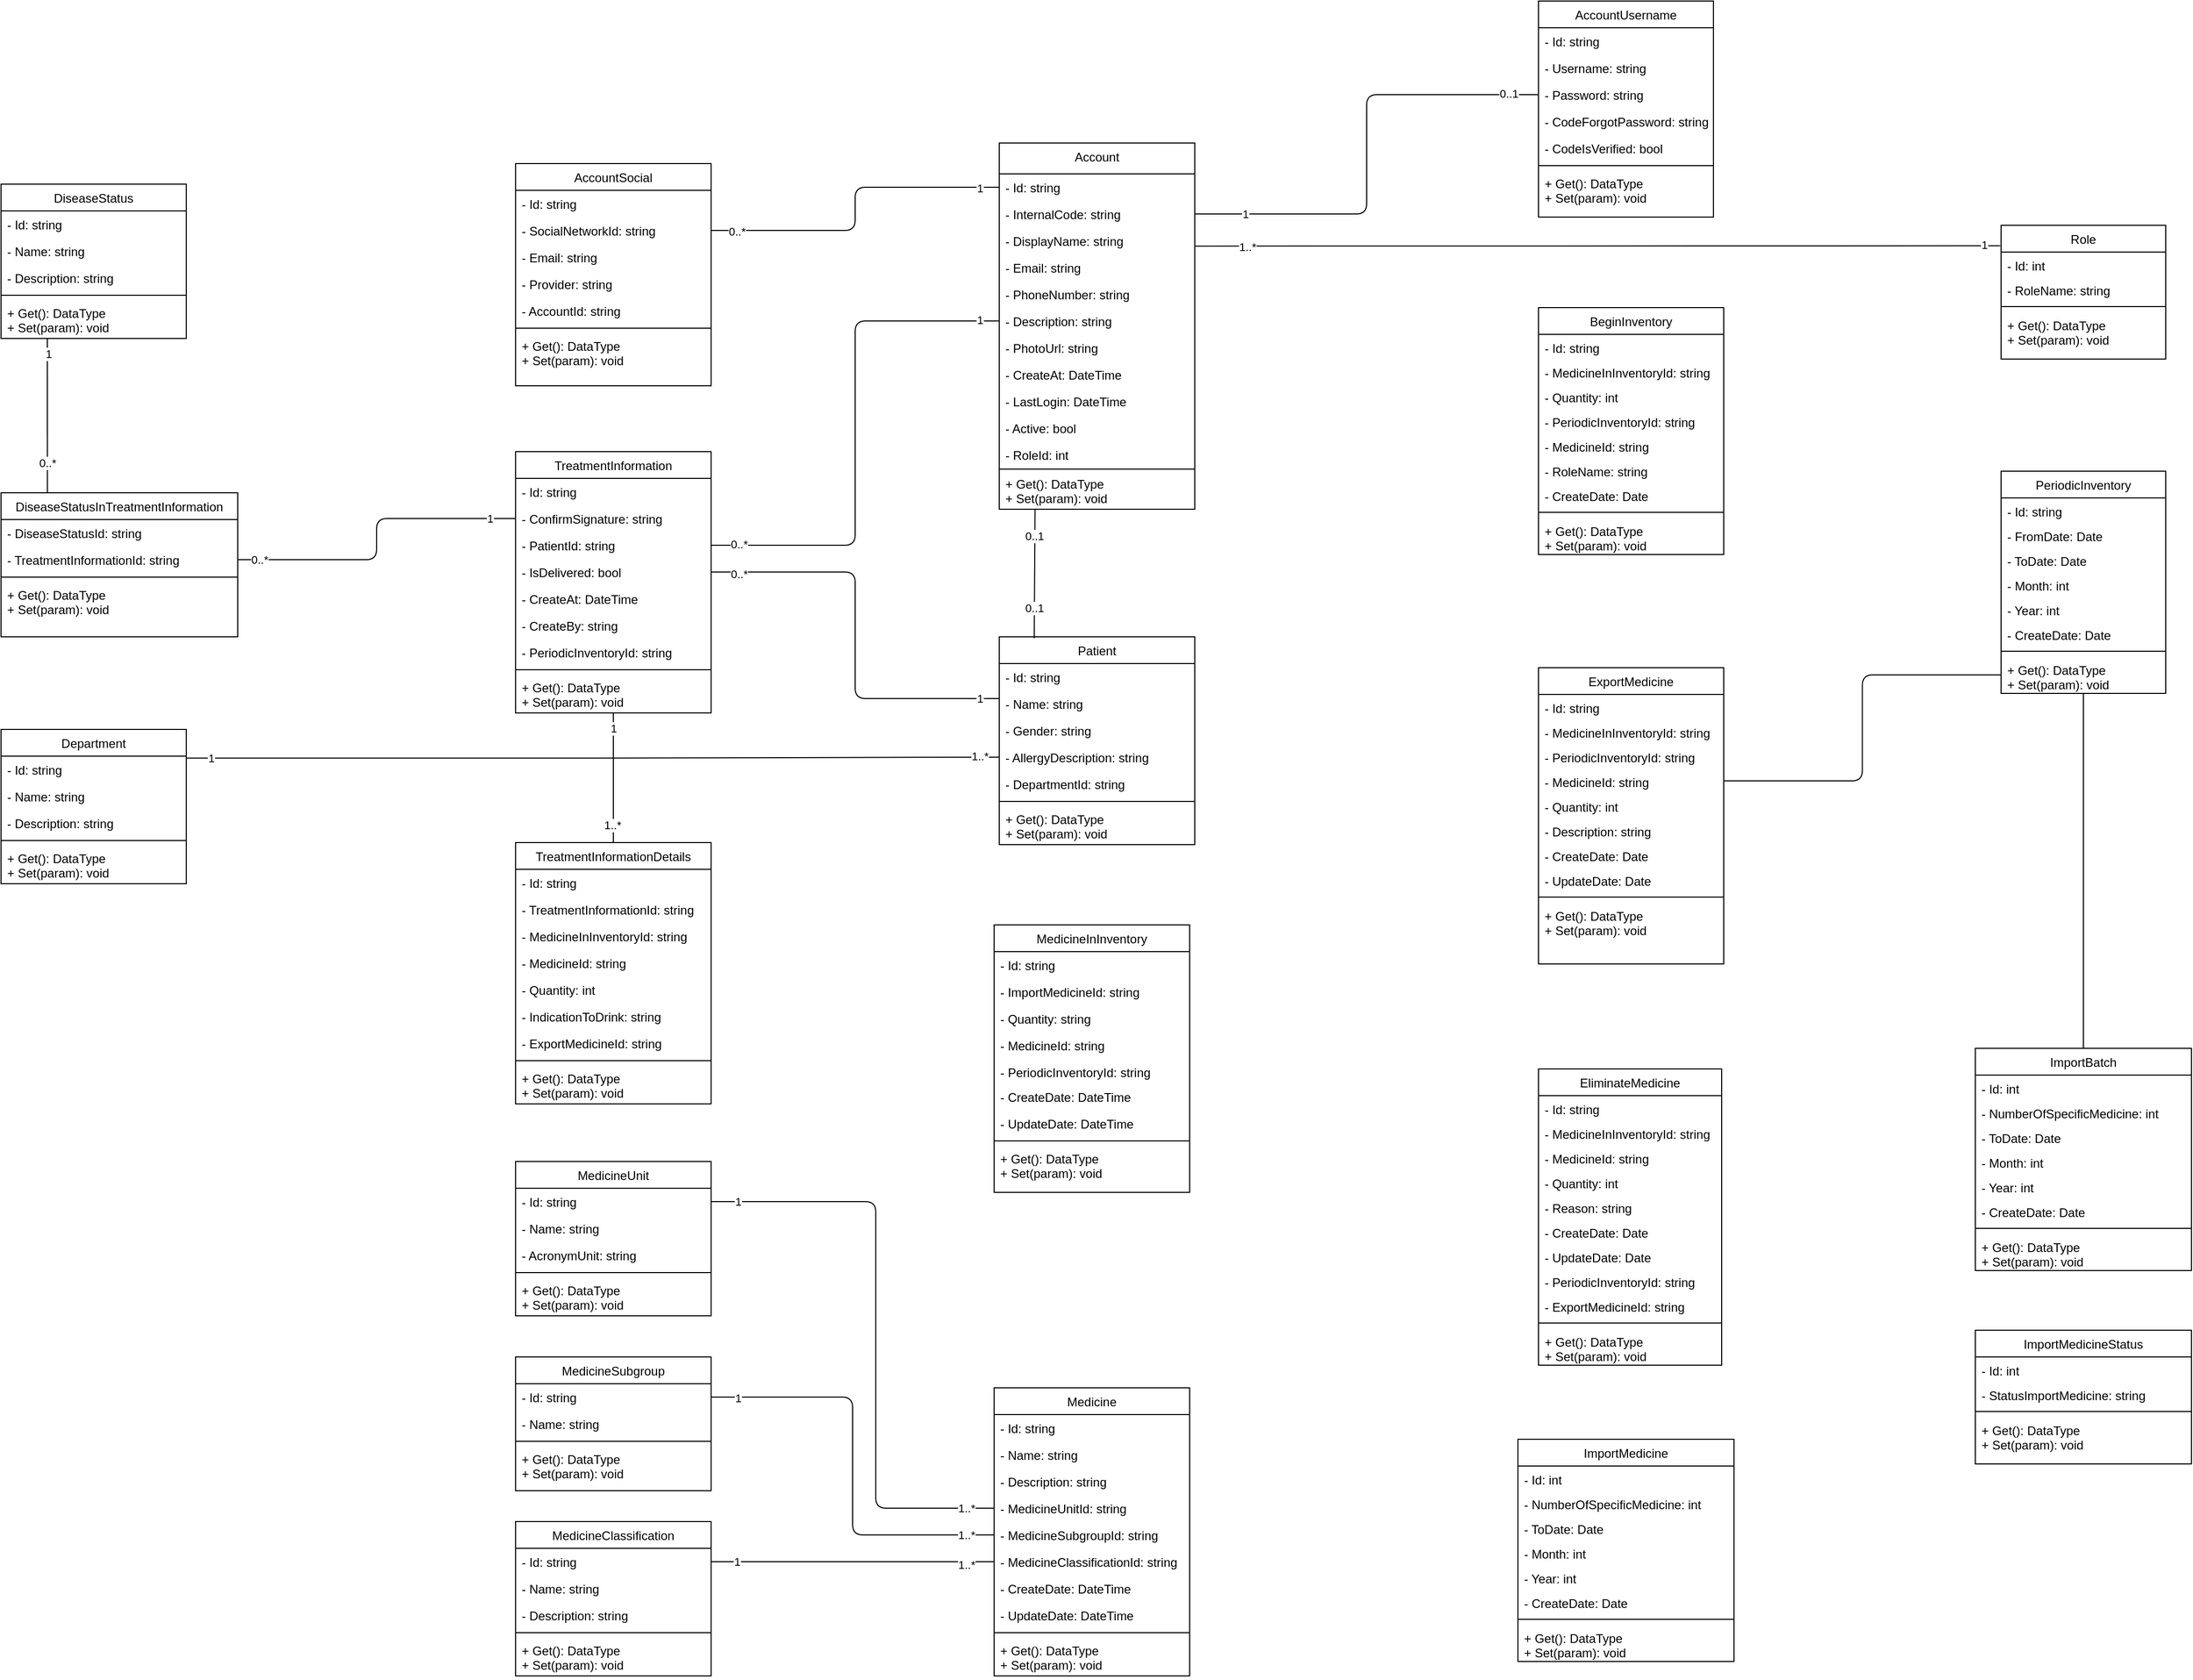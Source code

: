 <mxfile version="14.7.8" type="github">
  <diagram id="C5RBs43oDa-KdzZeNtuy" name="Page-1">
    <mxGraphModel dx="918" dy="480" grid="1" gridSize="10" guides="1" tooltips="1" connect="1" arrows="1" fold="1" page="1" pageScale="1" pageWidth="3300" pageHeight="2339" math="0" shadow="0">
      <root>
        <mxCell id="WIyWlLk6GJQsqaUBKTNV-0" />
        <mxCell id="WIyWlLk6GJQsqaUBKTNV-1" parent="WIyWlLk6GJQsqaUBKTNV-0" />
        <mxCell id="zkfFHV4jXpPFQw0GAbJ--0" value="DiseaseStatusInTreatmentInformation" style="swimlane;fontStyle=0;align=center;verticalAlign=top;childLayout=stackLayout;horizontal=1;startSize=26;horizontalStack=0;resizeParent=1;resizeLast=0;collapsible=1;marginBottom=0;rounded=0;shadow=0;strokeWidth=1;" parent="WIyWlLk6GJQsqaUBKTNV-1" vertex="1">
          <mxGeometry x="80" y="560" width="230" height="140" as="geometry">
            <mxRectangle x="220" y="120" width="160" height="26" as="alternateBounds" />
          </mxGeometry>
        </mxCell>
        <mxCell id="waWK6XIvVinaLPC_v8p0-70" value="- DiseaseStatusId: string" style="text;align=left;verticalAlign=top;spacingLeft=4;spacingRight=4;overflow=hidden;rotatable=0;points=[[0,0.5],[1,0.5]];portConstraint=eastwest;" vertex="1" parent="zkfFHV4jXpPFQw0GAbJ--0">
          <mxGeometry y="26" width="230" height="26" as="geometry" />
        </mxCell>
        <mxCell id="waWK6XIvVinaLPC_v8p0-71" value="- TreatmentInformationId: string" style="text;align=left;verticalAlign=top;spacingLeft=4;spacingRight=4;overflow=hidden;rotatable=0;points=[[0,0.5],[1,0.5]];portConstraint=eastwest;" vertex="1" parent="zkfFHV4jXpPFQw0GAbJ--0">
          <mxGeometry y="52" width="230" height="26" as="geometry" />
        </mxCell>
        <mxCell id="zkfFHV4jXpPFQw0GAbJ--4" value="" style="line;html=1;strokeWidth=1;align=left;verticalAlign=middle;spacingTop=-1;spacingLeft=3;spacingRight=3;rotatable=0;labelPosition=right;points=[];portConstraint=eastwest;" parent="zkfFHV4jXpPFQw0GAbJ--0" vertex="1">
          <mxGeometry y="78" width="230" height="8" as="geometry" />
        </mxCell>
        <mxCell id="waWK6XIvVinaLPC_v8p0-44" value="+ Get(): DataType&#xa;+ Set(param): void" style="text;align=left;verticalAlign=top;spacingLeft=4;spacingRight=4;overflow=hidden;rotatable=0;points=[[0,0.5],[1,0.5]];portConstraint=eastwest;" vertex="1" parent="zkfFHV4jXpPFQw0GAbJ--0">
          <mxGeometry y="86" width="230" height="38" as="geometry" />
        </mxCell>
        <mxCell id="zkfFHV4jXpPFQw0GAbJ--6" value="AccountUsername" style="swimlane;fontStyle=0;align=center;verticalAlign=top;childLayout=stackLayout;horizontal=1;startSize=26;horizontalStack=0;resizeParent=1;resizeLast=0;collapsible=1;marginBottom=0;rounded=0;shadow=0;strokeWidth=1;" parent="WIyWlLk6GJQsqaUBKTNV-1" vertex="1">
          <mxGeometry x="1574" y="82" width="170" height="210" as="geometry">
            <mxRectangle x="130" y="380" width="160" height="26" as="alternateBounds" />
          </mxGeometry>
        </mxCell>
        <mxCell id="waWK6XIvVinaLPC_v8p0-18" value="- Id: string" style="text;align=left;verticalAlign=top;spacingLeft=4;spacingRight=4;overflow=hidden;rotatable=0;points=[[0,0.5],[1,0.5]];portConstraint=eastwest;" vertex="1" parent="zkfFHV4jXpPFQw0GAbJ--6">
          <mxGeometry y="26" width="170" height="26" as="geometry" />
        </mxCell>
        <mxCell id="zkfFHV4jXpPFQw0GAbJ--7" value="- Username: string" style="text;align=left;verticalAlign=top;spacingLeft=4;spacingRight=4;overflow=hidden;rotatable=0;points=[[0,0.5],[1,0.5]];portConstraint=eastwest;" parent="zkfFHV4jXpPFQw0GAbJ--6" vertex="1">
          <mxGeometry y="52" width="170" height="26" as="geometry" />
        </mxCell>
        <mxCell id="zkfFHV4jXpPFQw0GAbJ--8" value="- Password: string" style="text;align=left;verticalAlign=top;spacingLeft=4;spacingRight=4;overflow=hidden;rotatable=0;points=[[0,0.5],[1,0.5]];portConstraint=eastwest;rounded=0;shadow=0;html=0;" parent="zkfFHV4jXpPFQw0GAbJ--6" vertex="1">
          <mxGeometry y="78" width="170" height="26" as="geometry" />
        </mxCell>
        <mxCell id="waWK6XIvVinaLPC_v8p0-19" value="- CodeForgotPassword: string" style="text;align=left;verticalAlign=top;spacingLeft=4;spacingRight=4;overflow=hidden;rotatable=0;points=[[0,0.5],[1,0.5]];portConstraint=eastwest;rounded=0;shadow=0;html=0;" vertex="1" parent="zkfFHV4jXpPFQw0GAbJ--6">
          <mxGeometry y="104" width="170" height="26" as="geometry" />
        </mxCell>
        <mxCell id="waWK6XIvVinaLPC_v8p0-20" value="- CodeIsVerified: bool" style="text;align=left;verticalAlign=top;spacingLeft=4;spacingRight=4;overflow=hidden;rotatable=0;points=[[0,0.5],[1,0.5]];portConstraint=eastwest;rounded=0;shadow=0;html=0;" vertex="1" parent="zkfFHV4jXpPFQw0GAbJ--6">
          <mxGeometry y="130" width="170" height="26" as="geometry" />
        </mxCell>
        <mxCell id="zkfFHV4jXpPFQw0GAbJ--9" value="" style="line;html=1;strokeWidth=1;align=left;verticalAlign=middle;spacingTop=-1;spacingLeft=3;spacingRight=3;rotatable=0;labelPosition=right;points=[];portConstraint=eastwest;" parent="zkfFHV4jXpPFQw0GAbJ--6" vertex="1">
          <mxGeometry y="156" width="170" height="8" as="geometry" />
        </mxCell>
        <mxCell id="waWK6XIvVinaLPC_v8p0-21" value="+ Get(): DataType&#xa;+ Set(param): void" style="text;align=left;verticalAlign=top;spacingLeft=4;spacingRight=4;overflow=hidden;rotatable=0;points=[[0,0.5],[1,0.5]];portConstraint=eastwest;" vertex="1" parent="zkfFHV4jXpPFQw0GAbJ--6">
          <mxGeometry y="164" width="170" height="36" as="geometry" />
        </mxCell>
        <mxCell id="zkfFHV4jXpPFQw0GAbJ--13" value="Role&#xa;" style="swimlane;fontStyle=0;align=center;verticalAlign=top;childLayout=stackLayout;horizontal=1;startSize=26;horizontalStack=0;resizeParent=1;resizeLast=0;collapsible=1;marginBottom=0;rounded=0;shadow=0;strokeWidth=1;" parent="WIyWlLk6GJQsqaUBKTNV-1" vertex="1">
          <mxGeometry x="2023.5" y="300" width="160" height="130" as="geometry">
            <mxRectangle x="340" y="380" width="170" height="26" as="alternateBounds" />
          </mxGeometry>
        </mxCell>
        <mxCell id="zkfFHV4jXpPFQw0GAbJ--14" value="- Id: int&#xa;" style="text;align=left;verticalAlign=top;spacingLeft=4;spacingRight=4;overflow=hidden;rotatable=0;points=[[0,0.5],[1,0.5]];portConstraint=eastwest;" parent="zkfFHV4jXpPFQw0GAbJ--13" vertex="1">
          <mxGeometry y="26" width="160" height="24" as="geometry" />
        </mxCell>
        <mxCell id="waWK6XIvVinaLPC_v8p0-10" value="- RoleName: string&#xa;" style="text;align=left;verticalAlign=top;spacingLeft=4;spacingRight=4;overflow=hidden;rotatable=0;points=[[0,0.5],[1,0.5]];portConstraint=eastwest;" vertex="1" parent="zkfFHV4jXpPFQw0GAbJ--13">
          <mxGeometry y="50" width="160" height="24" as="geometry" />
        </mxCell>
        <mxCell id="zkfFHV4jXpPFQw0GAbJ--15" value="" style="line;html=1;strokeWidth=1;align=left;verticalAlign=middle;spacingTop=-1;spacingLeft=3;spacingRight=3;rotatable=0;labelPosition=right;points=[];portConstraint=eastwest;" parent="zkfFHV4jXpPFQw0GAbJ--13" vertex="1">
          <mxGeometry y="74" width="160" height="10" as="geometry" />
        </mxCell>
        <mxCell id="waWK6XIvVinaLPC_v8p0-2" value="+ Get(): DataType&#xa;+ Set(param): void" style="text;align=left;verticalAlign=top;spacingLeft=4;spacingRight=4;overflow=hidden;rotatable=0;points=[[0,0.5],[1,0.5]];portConstraint=eastwest;" vertex="1" parent="zkfFHV4jXpPFQw0GAbJ--13">
          <mxGeometry y="84" width="160" height="36" as="geometry" />
        </mxCell>
        <mxCell id="zkfFHV4jXpPFQw0GAbJ--17" value="Account" style="swimlane;fontStyle=0;align=center;verticalAlign=top;childLayout=stackLayout;horizontal=1;startSize=30;horizontalStack=0;resizeParent=1;resizeLast=0;collapsible=1;marginBottom=0;rounded=0;shadow=0;strokeWidth=1;" parent="WIyWlLk6GJQsqaUBKTNV-1" vertex="1">
          <mxGeometry x="1050" y="220" width="190" height="356" as="geometry">
            <mxRectangle x="550" y="140" width="160" height="26" as="alternateBounds" />
          </mxGeometry>
        </mxCell>
        <mxCell id="zkfFHV4jXpPFQw0GAbJ--18" value="- Id: string" style="text;align=left;verticalAlign=top;spacingLeft=4;spacingRight=4;overflow=hidden;rotatable=0;points=[[0,0.5],[1,0.5]];portConstraint=eastwest;" parent="zkfFHV4jXpPFQw0GAbJ--17" vertex="1">
          <mxGeometry y="30" width="190" height="26" as="geometry" />
        </mxCell>
        <mxCell id="zkfFHV4jXpPFQw0GAbJ--19" value="- InternalCode: string" style="text;align=left;verticalAlign=top;spacingLeft=4;spacingRight=4;overflow=hidden;rotatable=0;points=[[0,0.5],[1,0.5]];portConstraint=eastwest;rounded=0;shadow=0;html=0;" parent="zkfFHV4jXpPFQw0GAbJ--17" vertex="1">
          <mxGeometry y="56" width="190" height="26" as="geometry" />
        </mxCell>
        <mxCell id="zkfFHV4jXpPFQw0GAbJ--20" value="- DisplayName: string" style="text;align=left;verticalAlign=top;spacingLeft=4;spacingRight=4;overflow=hidden;rotatable=0;points=[[0,0.5],[1,0.5]];portConstraint=eastwest;rounded=0;shadow=0;html=0;" parent="zkfFHV4jXpPFQw0GAbJ--17" vertex="1">
          <mxGeometry y="82" width="190" height="26" as="geometry" />
        </mxCell>
        <mxCell id="zkfFHV4jXpPFQw0GAbJ--21" value="- Email: string" style="text;align=left;verticalAlign=top;spacingLeft=4;spacingRight=4;overflow=hidden;rotatable=0;points=[[0,0.5],[1,0.5]];portConstraint=eastwest;rounded=0;shadow=0;html=0;" parent="zkfFHV4jXpPFQw0GAbJ--17" vertex="1">
          <mxGeometry y="108" width="190" height="26" as="geometry" />
        </mxCell>
        <mxCell id="zkfFHV4jXpPFQw0GAbJ--22" value="- PhoneNumber: string" style="text;align=left;verticalAlign=top;spacingLeft=4;spacingRight=4;overflow=hidden;rotatable=0;points=[[0,0.5],[1,0.5]];portConstraint=eastwest;rounded=0;shadow=0;html=0;" parent="zkfFHV4jXpPFQw0GAbJ--17" vertex="1">
          <mxGeometry y="134" width="190" height="26" as="geometry" />
        </mxCell>
        <mxCell id="waWK6XIvVinaLPC_v8p0-4" value="- Description: string" style="text;align=left;verticalAlign=top;spacingLeft=4;spacingRight=4;overflow=hidden;rotatable=0;points=[[0,0.5],[1,0.5]];portConstraint=eastwest;rounded=0;shadow=0;html=0;" vertex="1" parent="zkfFHV4jXpPFQw0GAbJ--17">
          <mxGeometry y="160" width="190" height="26" as="geometry" />
        </mxCell>
        <mxCell id="waWK6XIvVinaLPC_v8p0-5" value="- PhotoUrl: string" style="text;align=left;verticalAlign=top;spacingLeft=4;spacingRight=4;overflow=hidden;rotatable=0;points=[[0,0.5],[1,0.5]];portConstraint=eastwest;rounded=0;shadow=0;html=0;" vertex="1" parent="zkfFHV4jXpPFQw0GAbJ--17">
          <mxGeometry y="186" width="190" height="26" as="geometry" />
        </mxCell>
        <mxCell id="waWK6XIvVinaLPC_v8p0-6" value="- CreateAt: DateTime" style="text;align=left;verticalAlign=top;spacingLeft=4;spacingRight=4;overflow=hidden;rotatable=0;points=[[0,0.5],[1,0.5]];portConstraint=eastwest;rounded=0;shadow=0;html=0;" vertex="1" parent="zkfFHV4jXpPFQw0GAbJ--17">
          <mxGeometry y="212" width="190" height="26" as="geometry" />
        </mxCell>
        <mxCell id="waWK6XIvVinaLPC_v8p0-7" value="- LastLogin: DateTime" style="text;align=left;verticalAlign=top;spacingLeft=4;spacingRight=4;overflow=hidden;rotatable=0;points=[[0,0.5],[1,0.5]];portConstraint=eastwest;rounded=0;shadow=0;html=0;" vertex="1" parent="zkfFHV4jXpPFQw0GAbJ--17">
          <mxGeometry y="238" width="190" height="26" as="geometry" />
        </mxCell>
        <mxCell id="waWK6XIvVinaLPC_v8p0-8" value="- Active: bool" style="text;align=left;verticalAlign=top;spacingLeft=4;spacingRight=4;overflow=hidden;rotatable=0;points=[[0,0.5],[1,0.5]];portConstraint=eastwest;rounded=0;shadow=0;html=0;" vertex="1" parent="zkfFHV4jXpPFQw0GAbJ--17">
          <mxGeometry y="264" width="190" height="26" as="geometry" />
        </mxCell>
        <mxCell id="waWK6XIvVinaLPC_v8p0-9" value="- RoleId: int" style="text;align=left;verticalAlign=top;spacingLeft=4;spacingRight=4;overflow=hidden;rotatable=0;points=[[0,0.5],[1,0.5]];portConstraint=eastwest;rounded=0;shadow=0;html=0;" vertex="1" parent="zkfFHV4jXpPFQw0GAbJ--17">
          <mxGeometry y="290" width="190" height="26" as="geometry" />
        </mxCell>
        <mxCell id="zkfFHV4jXpPFQw0GAbJ--23" value="" style="line;html=1;strokeWidth=1;align=left;verticalAlign=middle;spacingTop=-1;spacingLeft=3;spacingRight=3;rotatable=0;labelPosition=right;points=[];portConstraint=eastwest;" parent="zkfFHV4jXpPFQw0GAbJ--17" vertex="1">
          <mxGeometry y="316" width="190" height="2" as="geometry" />
        </mxCell>
        <mxCell id="waWK6XIvVinaLPC_v8p0-3" value="+ Get(): DataType&#xa;+ Set(param): void" style="text;align=left;verticalAlign=top;spacingLeft=4;spacingRight=4;overflow=hidden;rotatable=0;points=[[0,0.5],[1,0.5]];portConstraint=eastwest;" vertex="1" parent="zkfFHV4jXpPFQw0GAbJ--17">
          <mxGeometry y="318" width="190" height="38" as="geometry" />
        </mxCell>
        <mxCell id="waWK6XIvVinaLPC_v8p0-11" value="" style="endArrow=none;html=1;rounded=1;entryX=1;entryY=0.701;entryDx=0;entryDy=0;exitX=-0.005;exitY=0.153;exitDx=0;exitDy=0;strokeWidth=1;jumpSize=9;exitPerimeter=0;entryPerimeter=0;" edge="1" parent="WIyWlLk6GJQsqaUBKTNV-1" source="zkfFHV4jXpPFQw0GAbJ--13" target="zkfFHV4jXpPFQw0GAbJ--20">
          <mxGeometry width="50" height="50" relative="1" as="geometry">
            <mxPoint x="1990" y="335" as="sourcePoint" />
            <mxPoint x="1050" y="310" as="targetPoint" />
          </mxGeometry>
        </mxCell>
        <mxCell id="waWK6XIvVinaLPC_v8p0-86" value="1..*" style="edgeLabel;html=1;align=center;verticalAlign=middle;resizable=0;points=[];" vertex="1" connectable="0" parent="waWK6XIvVinaLPC_v8p0-11">
          <mxGeometry x="0.847" y="-1" relative="1" as="geometry">
            <mxPoint x="-9" y="2" as="offset" />
          </mxGeometry>
        </mxCell>
        <mxCell id="waWK6XIvVinaLPC_v8p0-232" value="1" style="edgeLabel;html=1;align=center;verticalAlign=middle;resizable=0;points=[];" vertex="1" connectable="0" parent="waWK6XIvVinaLPC_v8p0-11">
          <mxGeometry x="-0.959" y="-1" relative="1" as="geometry">
            <mxPoint as="offset" />
          </mxGeometry>
        </mxCell>
        <mxCell id="waWK6XIvVinaLPC_v8p0-12" value="TreatmentInformation" style="swimlane;fontStyle=0;align=center;verticalAlign=top;childLayout=stackLayout;horizontal=1;startSize=26;horizontalStack=0;resizeParent=1;resizeLast=0;collapsible=1;marginBottom=0;rounded=0;shadow=0;strokeWidth=1;" vertex="1" parent="WIyWlLk6GJQsqaUBKTNV-1">
          <mxGeometry x="580" y="520" width="190" height="254" as="geometry">
            <mxRectangle x="130" y="380" width="160" height="26" as="alternateBounds" />
          </mxGeometry>
        </mxCell>
        <mxCell id="waWK6XIvVinaLPC_v8p0-22" value="- Id: string" style="text;align=left;verticalAlign=top;spacingLeft=4;spacingRight=4;overflow=hidden;rotatable=0;points=[[0,0.5],[1,0.5]];portConstraint=eastwest;" vertex="1" parent="waWK6XIvVinaLPC_v8p0-12">
          <mxGeometry y="26" width="190" height="26" as="geometry" />
        </mxCell>
        <mxCell id="waWK6XIvVinaLPC_v8p0-13" value="- ConfirmSignature: string" style="text;align=left;verticalAlign=top;spacingLeft=4;spacingRight=4;overflow=hidden;rotatable=0;points=[[0,0.5],[1,0.5]];portConstraint=eastwest;" vertex="1" parent="waWK6XIvVinaLPC_v8p0-12">
          <mxGeometry y="52" width="190" height="26" as="geometry" />
        </mxCell>
        <mxCell id="waWK6XIvVinaLPC_v8p0-23" value="- PatientId: string" style="text;align=left;verticalAlign=top;spacingLeft=4;spacingRight=4;overflow=hidden;rotatable=0;points=[[0,0.5],[1,0.5]];portConstraint=eastwest;rounded=0;shadow=0;html=0;" vertex="1" parent="waWK6XIvVinaLPC_v8p0-12">
          <mxGeometry y="78" width="190" height="26" as="geometry" />
        </mxCell>
        <mxCell id="waWK6XIvVinaLPC_v8p0-14" value="- IsDelivered: bool" style="text;align=left;verticalAlign=top;spacingLeft=4;spacingRight=4;overflow=hidden;rotatable=0;points=[[0,0.5],[1,0.5]];portConstraint=eastwest;rounded=0;shadow=0;html=0;" vertex="1" parent="waWK6XIvVinaLPC_v8p0-12">
          <mxGeometry y="104" width="190" height="26" as="geometry" />
        </mxCell>
        <mxCell id="waWK6XIvVinaLPC_v8p0-24" value="- CreateAt: DateTime" style="text;align=left;verticalAlign=top;spacingLeft=4;spacingRight=4;overflow=hidden;rotatable=0;points=[[0,0.5],[1,0.5]];portConstraint=eastwest;rounded=0;shadow=0;html=0;" vertex="1" parent="waWK6XIvVinaLPC_v8p0-12">
          <mxGeometry y="130" width="190" height="26" as="geometry" />
        </mxCell>
        <mxCell id="waWK6XIvVinaLPC_v8p0-45" value="- CreateBy: string" style="text;align=left;verticalAlign=top;spacingLeft=4;spacingRight=4;overflow=hidden;rotatable=0;points=[[0,0.5],[1,0.5]];portConstraint=eastwest;rounded=0;shadow=0;html=0;" vertex="1" parent="waWK6XIvVinaLPC_v8p0-12">
          <mxGeometry y="156" width="190" height="26" as="geometry" />
        </mxCell>
        <mxCell id="waWK6XIvVinaLPC_v8p0-46" value="- PeriodicInventoryId: string" style="text;align=left;verticalAlign=top;spacingLeft=4;spacingRight=4;overflow=hidden;rotatable=0;points=[[0,0.5],[1,0.5]];portConstraint=eastwest;rounded=0;shadow=0;html=0;" vertex="1" parent="waWK6XIvVinaLPC_v8p0-12">
          <mxGeometry y="182" width="190" height="26" as="geometry" />
        </mxCell>
        <mxCell id="waWK6XIvVinaLPC_v8p0-15" value="" style="line;html=1;strokeWidth=1;align=left;verticalAlign=middle;spacingTop=-1;spacingLeft=3;spacingRight=3;rotatable=0;labelPosition=right;points=[];portConstraint=eastwest;" vertex="1" parent="waWK6XIvVinaLPC_v8p0-12">
          <mxGeometry y="208" width="190" height="8" as="geometry" />
        </mxCell>
        <mxCell id="waWK6XIvVinaLPC_v8p0-43" value="+ Get(): DataType&#xa;+ Set(param): void" style="text;align=left;verticalAlign=top;spacingLeft=4;spacingRight=4;overflow=hidden;rotatable=0;points=[[0,0.5],[1,0.5]];portConstraint=eastwest;" vertex="1" parent="waWK6XIvVinaLPC_v8p0-12">
          <mxGeometry y="216" width="190" height="38" as="geometry" />
        </mxCell>
        <mxCell id="waWK6XIvVinaLPC_v8p0-25" value="Patient" style="swimlane;fontStyle=0;align=center;verticalAlign=top;childLayout=stackLayout;horizontal=1;startSize=26;horizontalStack=0;resizeParent=1;resizeLast=0;collapsible=1;marginBottom=0;rounded=0;shadow=0;strokeWidth=1;" vertex="1" parent="WIyWlLk6GJQsqaUBKTNV-1">
          <mxGeometry x="1050" y="700" width="190" height="202" as="geometry">
            <mxRectangle x="220" y="120" width="160" height="26" as="alternateBounds" />
          </mxGeometry>
        </mxCell>
        <mxCell id="waWK6XIvVinaLPC_v8p0-31" value="- Id: string" style="text;align=left;verticalAlign=top;spacingLeft=4;spacingRight=4;overflow=hidden;rotatable=0;points=[[0,0.5],[1,0.5]];portConstraint=eastwest;" vertex="1" parent="waWK6XIvVinaLPC_v8p0-25">
          <mxGeometry y="26" width="190" height="26" as="geometry" />
        </mxCell>
        <mxCell id="waWK6XIvVinaLPC_v8p0-26" value="- Name: string" style="text;align=left;verticalAlign=top;spacingLeft=4;spacingRight=4;overflow=hidden;rotatable=0;points=[[0,0.5],[1,0.5]];portConstraint=eastwest;" vertex="1" parent="waWK6XIvVinaLPC_v8p0-25">
          <mxGeometry y="52" width="190" height="26" as="geometry" />
        </mxCell>
        <mxCell id="waWK6XIvVinaLPC_v8p0-27" value="- Gender: string" style="text;align=left;verticalAlign=top;spacingLeft=4;spacingRight=4;overflow=hidden;rotatable=0;points=[[0,0.5],[1,0.5]];portConstraint=eastwest;rounded=0;shadow=0;html=0;" vertex="1" parent="waWK6XIvVinaLPC_v8p0-25">
          <mxGeometry y="78" width="190" height="26" as="geometry" />
        </mxCell>
        <mxCell id="waWK6XIvVinaLPC_v8p0-33" value="- AllergyDescription: string" style="text;align=left;verticalAlign=top;spacingLeft=4;spacingRight=4;overflow=hidden;rotatable=0;points=[[0,0.5],[1,0.5]];portConstraint=eastwest;rounded=0;shadow=0;html=0;" vertex="1" parent="waWK6XIvVinaLPC_v8p0-25">
          <mxGeometry y="104" width="190" height="26" as="geometry" />
        </mxCell>
        <mxCell id="waWK6XIvVinaLPC_v8p0-28" value="- DepartmentId: string" style="text;align=left;verticalAlign=top;spacingLeft=4;spacingRight=4;overflow=hidden;rotatable=0;points=[[0,0.5],[1,0.5]];portConstraint=eastwest;rounded=0;shadow=0;html=0;" vertex="1" parent="waWK6XIvVinaLPC_v8p0-25">
          <mxGeometry y="130" width="190" height="26" as="geometry" />
        </mxCell>
        <mxCell id="waWK6XIvVinaLPC_v8p0-29" value="" style="line;html=1;strokeWidth=1;align=left;verticalAlign=middle;spacingTop=-1;spacingLeft=3;spacingRight=3;rotatable=0;labelPosition=right;points=[];portConstraint=eastwest;" vertex="1" parent="waWK6XIvVinaLPC_v8p0-25">
          <mxGeometry y="156" width="190" height="8" as="geometry" />
        </mxCell>
        <mxCell id="waWK6XIvVinaLPC_v8p0-32" value="+ Get(): DataType&#xa;+ Set(param): void" style="text;align=left;verticalAlign=top;spacingLeft=4;spacingRight=4;overflow=hidden;rotatable=0;points=[[0,0.5],[1,0.5]];portConstraint=eastwest;" vertex="1" parent="waWK6XIvVinaLPC_v8p0-25">
          <mxGeometry y="164" width="190" height="38" as="geometry" />
        </mxCell>
        <mxCell id="waWK6XIvVinaLPC_v8p0-34" value="AccountSocial" style="swimlane;fontStyle=0;align=center;verticalAlign=top;childLayout=stackLayout;horizontal=1;startSize=26;horizontalStack=0;resizeParent=1;resizeLast=0;collapsible=1;marginBottom=0;rounded=0;shadow=0;strokeWidth=1;" vertex="1" parent="WIyWlLk6GJQsqaUBKTNV-1">
          <mxGeometry x="580" y="240" width="190" height="216" as="geometry">
            <mxRectangle x="130" y="380" width="160" height="26" as="alternateBounds" />
          </mxGeometry>
        </mxCell>
        <mxCell id="waWK6XIvVinaLPC_v8p0-35" value="- Id: string" style="text;align=left;verticalAlign=top;spacingLeft=4;spacingRight=4;overflow=hidden;rotatable=0;points=[[0,0.5],[1,0.5]];portConstraint=eastwest;" vertex="1" parent="waWK6XIvVinaLPC_v8p0-34">
          <mxGeometry y="26" width="190" height="26" as="geometry" />
        </mxCell>
        <mxCell id="waWK6XIvVinaLPC_v8p0-36" value="- SocialNetworkId: string" style="text;align=left;verticalAlign=top;spacingLeft=4;spacingRight=4;overflow=hidden;rotatable=0;points=[[0,0.5],[1,0.5]];portConstraint=eastwest;" vertex="1" parent="waWK6XIvVinaLPC_v8p0-34">
          <mxGeometry y="52" width="190" height="26" as="geometry" />
        </mxCell>
        <mxCell id="waWK6XIvVinaLPC_v8p0-37" value="- Email: string" style="text;align=left;verticalAlign=top;spacingLeft=4;spacingRight=4;overflow=hidden;rotatable=0;points=[[0,0.5],[1,0.5]];portConstraint=eastwest;rounded=0;shadow=0;html=0;" vertex="1" parent="waWK6XIvVinaLPC_v8p0-34">
          <mxGeometry y="78" width="190" height="26" as="geometry" />
        </mxCell>
        <mxCell id="waWK6XIvVinaLPC_v8p0-38" value="- Provider: string" style="text;align=left;verticalAlign=top;spacingLeft=4;spacingRight=4;overflow=hidden;rotatable=0;points=[[0,0.5],[1,0.5]];portConstraint=eastwest;rounded=0;shadow=0;html=0;" vertex="1" parent="waWK6XIvVinaLPC_v8p0-34">
          <mxGeometry y="104" width="190" height="26" as="geometry" />
        </mxCell>
        <mxCell id="waWK6XIvVinaLPC_v8p0-39" value="- AccountId: string" style="text;align=left;verticalAlign=top;spacingLeft=4;spacingRight=4;overflow=hidden;rotatable=0;points=[[0,0.5],[1,0.5]];portConstraint=eastwest;rounded=0;shadow=0;html=0;" vertex="1" parent="waWK6XIvVinaLPC_v8p0-34">
          <mxGeometry y="130" width="190" height="26" as="geometry" />
        </mxCell>
        <mxCell id="waWK6XIvVinaLPC_v8p0-40" value="" style="line;html=1;strokeWidth=1;align=left;verticalAlign=middle;spacingTop=-1;spacingLeft=3;spacingRight=3;rotatable=0;labelPosition=right;points=[];portConstraint=eastwest;" vertex="1" parent="waWK6XIvVinaLPC_v8p0-34">
          <mxGeometry y="156" width="190" height="8" as="geometry" />
        </mxCell>
        <mxCell id="waWK6XIvVinaLPC_v8p0-47" value="+ Get(): DataType&#xa;+ Set(param): void" style="text;align=left;verticalAlign=top;spacingLeft=4;spacingRight=4;overflow=hidden;rotatable=0;points=[[0,0.5],[1,0.5]];portConstraint=eastwest;" vertex="1" parent="waWK6XIvVinaLPC_v8p0-34">
          <mxGeometry y="164" width="190" height="38" as="geometry" />
        </mxCell>
        <mxCell id="waWK6XIvVinaLPC_v8p0-48" value="TreatmentInformationDetails" style="swimlane;fontStyle=0;align=center;verticalAlign=top;childLayout=stackLayout;horizontal=1;startSize=26;horizontalStack=0;resizeParent=1;resizeLast=0;collapsible=1;marginBottom=0;rounded=0;shadow=0;strokeWidth=1;" vertex="1" parent="WIyWlLk6GJQsqaUBKTNV-1">
          <mxGeometry x="580" y="900" width="190" height="254" as="geometry">
            <mxRectangle x="220" y="120" width="160" height="26" as="alternateBounds" />
          </mxGeometry>
        </mxCell>
        <mxCell id="waWK6XIvVinaLPC_v8p0-54" value="- Id: string" style="text;align=left;verticalAlign=top;spacingLeft=4;spacingRight=4;overflow=hidden;rotatable=0;points=[[0,0.5],[1,0.5]];portConstraint=eastwest;" vertex="1" parent="waWK6XIvVinaLPC_v8p0-48">
          <mxGeometry y="26" width="190" height="26" as="geometry" />
        </mxCell>
        <mxCell id="waWK6XIvVinaLPC_v8p0-49" value="- TreatmentInformationId: string" style="text;align=left;verticalAlign=top;spacingLeft=4;spacingRight=4;overflow=hidden;rotatable=0;points=[[0,0.5],[1,0.5]];portConstraint=eastwest;" vertex="1" parent="waWK6XIvVinaLPC_v8p0-48">
          <mxGeometry y="52" width="190" height="26" as="geometry" />
        </mxCell>
        <mxCell id="waWK6XIvVinaLPC_v8p0-50" value="- MedicineInInventoryId: string" style="text;align=left;verticalAlign=top;spacingLeft=4;spacingRight=4;overflow=hidden;rotatable=0;points=[[0,0.5],[1,0.5]];portConstraint=eastwest;rounded=0;shadow=0;html=0;" vertex="1" parent="waWK6XIvVinaLPC_v8p0-48">
          <mxGeometry y="78" width="190" height="26" as="geometry" />
        </mxCell>
        <mxCell id="waWK6XIvVinaLPC_v8p0-51" value="- MedicineId: string" style="text;align=left;verticalAlign=top;spacingLeft=4;spacingRight=4;overflow=hidden;rotatable=0;points=[[0,0.5],[1,0.5]];portConstraint=eastwest;rounded=0;shadow=0;html=0;" vertex="1" parent="waWK6XIvVinaLPC_v8p0-48">
          <mxGeometry y="104" width="190" height="26" as="geometry" />
        </mxCell>
        <mxCell id="waWK6XIvVinaLPC_v8p0-55" value="- Quantity: int" style="text;align=left;verticalAlign=top;spacingLeft=4;spacingRight=4;overflow=hidden;rotatable=0;points=[[0,0.5],[1,0.5]];portConstraint=eastwest;rounded=0;shadow=0;html=0;" vertex="1" parent="waWK6XIvVinaLPC_v8p0-48">
          <mxGeometry y="130" width="190" height="26" as="geometry" />
        </mxCell>
        <mxCell id="waWK6XIvVinaLPC_v8p0-56" value="- IndicationToDrink: string" style="text;align=left;verticalAlign=top;spacingLeft=4;spacingRight=4;overflow=hidden;rotatable=0;points=[[0,0.5],[1,0.5]];portConstraint=eastwest;rounded=0;shadow=0;html=0;" vertex="1" parent="waWK6XIvVinaLPC_v8p0-48">
          <mxGeometry y="156" width="190" height="26" as="geometry" />
        </mxCell>
        <mxCell id="waWK6XIvVinaLPC_v8p0-57" value="- ExportMedicineId: string" style="text;align=left;verticalAlign=top;spacingLeft=4;spacingRight=4;overflow=hidden;rotatable=0;points=[[0,0.5],[1,0.5]];portConstraint=eastwest;rounded=0;shadow=0;html=0;" vertex="1" parent="waWK6XIvVinaLPC_v8p0-48">
          <mxGeometry y="182" width="190" height="26" as="geometry" />
        </mxCell>
        <mxCell id="waWK6XIvVinaLPC_v8p0-52" value="" style="line;html=1;strokeWidth=1;align=left;verticalAlign=middle;spacingTop=-1;spacingLeft=3;spacingRight=3;rotatable=0;labelPosition=right;points=[];portConstraint=eastwest;" vertex="1" parent="waWK6XIvVinaLPC_v8p0-48">
          <mxGeometry y="208" width="190" height="8" as="geometry" />
        </mxCell>
        <mxCell id="waWK6XIvVinaLPC_v8p0-53" value="+ Get(): DataType&#xa;+ Set(param): void" style="text;align=left;verticalAlign=top;spacingLeft=4;spacingRight=4;overflow=hidden;rotatable=0;points=[[0,0.5],[1,0.5]];portConstraint=eastwest;" vertex="1" parent="waWK6XIvVinaLPC_v8p0-48">
          <mxGeometry y="216" width="190" height="38" as="geometry" />
        </mxCell>
        <mxCell id="waWK6XIvVinaLPC_v8p0-64" value="DiseaseStatus" style="swimlane;fontStyle=0;align=center;verticalAlign=top;childLayout=stackLayout;horizontal=1;startSize=26;horizontalStack=0;resizeParent=1;resizeLast=0;collapsible=1;marginBottom=0;rounded=0;shadow=0;strokeWidth=1;" vertex="1" parent="WIyWlLk6GJQsqaUBKTNV-1">
          <mxGeometry x="80" y="260" width="180" height="150" as="geometry">
            <mxRectangle x="220" y="120" width="160" height="26" as="alternateBounds" />
          </mxGeometry>
        </mxCell>
        <mxCell id="waWK6XIvVinaLPC_v8p0-73" value="- Id: string" style="text;align=left;verticalAlign=top;spacingLeft=4;spacingRight=4;overflow=hidden;rotatable=0;points=[[0,0.5],[1,0.5]];portConstraint=eastwest;" vertex="1" parent="waWK6XIvVinaLPC_v8p0-64">
          <mxGeometry y="26" width="180" height="26" as="geometry" />
        </mxCell>
        <mxCell id="waWK6XIvVinaLPC_v8p0-65" value="- Name: string" style="text;align=left;verticalAlign=top;spacingLeft=4;spacingRight=4;overflow=hidden;rotatable=0;points=[[0,0.5],[1,0.5]];portConstraint=eastwest;" vertex="1" parent="waWK6XIvVinaLPC_v8p0-64">
          <mxGeometry y="52" width="180" height="26" as="geometry" />
        </mxCell>
        <mxCell id="waWK6XIvVinaLPC_v8p0-66" value="- Description: string" style="text;align=left;verticalAlign=top;spacingLeft=4;spacingRight=4;overflow=hidden;rotatable=0;points=[[0,0.5],[1,0.5]];portConstraint=eastwest;rounded=0;shadow=0;html=0;" vertex="1" parent="waWK6XIvVinaLPC_v8p0-64">
          <mxGeometry y="78" width="180" height="26" as="geometry" />
        </mxCell>
        <mxCell id="waWK6XIvVinaLPC_v8p0-68" value="" style="line;html=1;strokeWidth=1;align=left;verticalAlign=middle;spacingTop=-1;spacingLeft=3;spacingRight=3;rotatable=0;labelPosition=right;points=[];portConstraint=eastwest;" vertex="1" parent="waWK6XIvVinaLPC_v8p0-64">
          <mxGeometry y="104" width="180" height="8" as="geometry" />
        </mxCell>
        <mxCell id="waWK6XIvVinaLPC_v8p0-69" value="+ Get(): DataType&#xa;+ Set(param): void" style="text;align=left;verticalAlign=top;spacingLeft=4;spacingRight=4;overflow=hidden;rotatable=0;points=[[0,0.5],[1,0.5]];portConstraint=eastwest;" vertex="1" parent="waWK6XIvVinaLPC_v8p0-64">
          <mxGeometry y="112" width="180" height="38" as="geometry" />
        </mxCell>
        <mxCell id="waWK6XIvVinaLPC_v8p0-80" value="Department" style="swimlane;fontStyle=0;align=center;verticalAlign=top;childLayout=stackLayout;horizontal=1;startSize=26;horizontalStack=0;resizeParent=1;resizeLast=0;collapsible=1;marginBottom=0;rounded=0;shadow=0;strokeWidth=1;" vertex="1" parent="WIyWlLk6GJQsqaUBKTNV-1">
          <mxGeometry x="80" y="790" width="180" height="150" as="geometry">
            <mxRectangle x="220" y="120" width="160" height="26" as="alternateBounds" />
          </mxGeometry>
        </mxCell>
        <mxCell id="waWK6XIvVinaLPC_v8p0-81" value="- Id: string" style="text;align=left;verticalAlign=top;spacingLeft=4;spacingRight=4;overflow=hidden;rotatable=0;points=[[0,0.5],[1,0.5]];portConstraint=eastwest;" vertex="1" parent="waWK6XIvVinaLPC_v8p0-80">
          <mxGeometry y="26" width="180" height="26" as="geometry" />
        </mxCell>
        <mxCell id="waWK6XIvVinaLPC_v8p0-82" value="- Name: string" style="text;align=left;verticalAlign=top;spacingLeft=4;spacingRight=4;overflow=hidden;rotatable=0;points=[[0,0.5],[1,0.5]];portConstraint=eastwest;" vertex="1" parent="waWK6XIvVinaLPC_v8p0-80">
          <mxGeometry y="52" width="180" height="26" as="geometry" />
        </mxCell>
        <mxCell id="waWK6XIvVinaLPC_v8p0-83" value="- Description: string" style="text;align=left;verticalAlign=top;spacingLeft=4;spacingRight=4;overflow=hidden;rotatable=0;points=[[0,0.5],[1,0.5]];portConstraint=eastwest;rounded=0;shadow=0;html=0;" vertex="1" parent="waWK6XIvVinaLPC_v8p0-80">
          <mxGeometry y="78" width="180" height="26" as="geometry" />
        </mxCell>
        <mxCell id="waWK6XIvVinaLPC_v8p0-84" value="" style="line;html=1;strokeWidth=1;align=left;verticalAlign=middle;spacingTop=-1;spacingLeft=3;spacingRight=3;rotatable=0;labelPosition=right;points=[];portConstraint=eastwest;" vertex="1" parent="waWK6XIvVinaLPC_v8p0-80">
          <mxGeometry y="104" width="180" height="8" as="geometry" />
        </mxCell>
        <mxCell id="waWK6XIvVinaLPC_v8p0-85" value="+ Get(): DataType&#xa;+ Set(param): void" style="text;align=left;verticalAlign=top;spacingLeft=4;spacingRight=4;overflow=hidden;rotatable=0;points=[[0,0.5],[1,0.5]];portConstraint=eastwest;" vertex="1" parent="waWK6XIvVinaLPC_v8p0-80">
          <mxGeometry y="112" width="180" height="38" as="geometry" />
        </mxCell>
        <mxCell id="waWK6XIvVinaLPC_v8p0-91" value="" style="endArrow=none;html=1;entryX=0;entryY=0.5;entryDx=0;entryDy=0;edgeStyle=orthogonalEdgeStyle;" edge="1" parent="WIyWlLk6GJQsqaUBKTNV-1" source="zkfFHV4jXpPFQw0GAbJ--19" target="zkfFHV4jXpPFQw0GAbJ--8">
          <mxGeometry width="50" height="50" relative="1" as="geometry">
            <mxPoint x="1010" y="370" as="sourcePoint" />
            <mxPoint x="1060" y="320" as="targetPoint" />
          </mxGeometry>
        </mxCell>
        <mxCell id="waWK6XIvVinaLPC_v8p0-92" value="1" style="edgeLabel;html=1;align=center;verticalAlign=middle;resizable=0;points=[];" vertex="1" connectable="0" parent="waWK6XIvVinaLPC_v8p0-91">
          <mxGeometry x="-0.785" relative="1" as="geometry">
            <mxPoint as="offset" />
          </mxGeometry>
        </mxCell>
        <mxCell id="waWK6XIvVinaLPC_v8p0-93" value="0..1" style="edgeLabel;html=1;align=center;verticalAlign=middle;resizable=0;points=[];" vertex="1" connectable="0" parent="waWK6XIvVinaLPC_v8p0-91">
          <mxGeometry x="0.872" y="1" relative="1" as="geometry">
            <mxPoint as="offset" />
          </mxGeometry>
        </mxCell>
        <mxCell id="waWK6XIvVinaLPC_v8p0-94" value="MedicineSubgroup" style="swimlane;fontStyle=0;align=center;verticalAlign=top;childLayout=stackLayout;horizontal=1;startSize=26;horizontalStack=0;resizeParent=1;resizeLast=0;collapsible=1;marginBottom=0;rounded=0;shadow=0;strokeWidth=1;" vertex="1" parent="WIyWlLk6GJQsqaUBKTNV-1">
          <mxGeometry x="580" y="1400" width="190" height="130" as="geometry">
            <mxRectangle x="220" y="120" width="160" height="26" as="alternateBounds" />
          </mxGeometry>
        </mxCell>
        <mxCell id="waWK6XIvVinaLPC_v8p0-95" value="- Id: string" style="text;align=left;verticalAlign=top;spacingLeft=4;spacingRight=4;overflow=hidden;rotatable=0;points=[[0,0.5],[1,0.5]];portConstraint=eastwest;" vertex="1" parent="waWK6XIvVinaLPC_v8p0-94">
          <mxGeometry y="26" width="190" height="26" as="geometry" />
        </mxCell>
        <mxCell id="waWK6XIvVinaLPC_v8p0-96" value="- Name: string" style="text;align=left;verticalAlign=top;spacingLeft=4;spacingRight=4;overflow=hidden;rotatable=0;points=[[0,0.5],[1,0.5]];portConstraint=eastwest;" vertex="1" parent="waWK6XIvVinaLPC_v8p0-94">
          <mxGeometry y="52" width="190" height="26" as="geometry" />
        </mxCell>
        <mxCell id="waWK6XIvVinaLPC_v8p0-98" value="" style="line;html=1;strokeWidth=1;align=left;verticalAlign=middle;spacingTop=-1;spacingLeft=3;spacingRight=3;rotatable=0;labelPosition=right;points=[];portConstraint=eastwest;" vertex="1" parent="waWK6XIvVinaLPC_v8p0-94">
          <mxGeometry y="78" width="190" height="8" as="geometry" />
        </mxCell>
        <mxCell id="waWK6XIvVinaLPC_v8p0-99" value="+ Get(): DataType&#xa;+ Set(param): void" style="text;align=left;verticalAlign=top;spacingLeft=4;spacingRight=4;overflow=hidden;rotatable=0;points=[[0,0.5],[1,0.5]];portConstraint=eastwest;" vertex="1" parent="waWK6XIvVinaLPC_v8p0-94">
          <mxGeometry y="86" width="190" height="38" as="geometry" />
        </mxCell>
        <mxCell id="waWK6XIvVinaLPC_v8p0-100" value="MedicineClassification" style="swimlane;fontStyle=0;align=center;verticalAlign=top;childLayout=stackLayout;horizontal=1;startSize=26;horizontalStack=0;resizeParent=1;resizeLast=0;collapsible=1;marginBottom=0;rounded=0;shadow=0;strokeWidth=1;" vertex="1" parent="WIyWlLk6GJQsqaUBKTNV-1">
          <mxGeometry x="580" y="1560" width="190" height="150" as="geometry">
            <mxRectangle x="220" y="120" width="160" height="26" as="alternateBounds" />
          </mxGeometry>
        </mxCell>
        <mxCell id="waWK6XIvVinaLPC_v8p0-101" value="- Id: string" style="text;align=left;verticalAlign=top;spacingLeft=4;spacingRight=4;overflow=hidden;rotatable=0;points=[[0,0.5],[1,0.5]];portConstraint=eastwest;" vertex="1" parent="waWK6XIvVinaLPC_v8p0-100">
          <mxGeometry y="26" width="190" height="26" as="geometry" />
        </mxCell>
        <mxCell id="waWK6XIvVinaLPC_v8p0-102" value="- Name: string" style="text;align=left;verticalAlign=top;spacingLeft=4;spacingRight=4;overflow=hidden;rotatable=0;points=[[0,0.5],[1,0.5]];portConstraint=eastwest;" vertex="1" parent="waWK6XIvVinaLPC_v8p0-100">
          <mxGeometry y="52" width="190" height="26" as="geometry" />
        </mxCell>
        <mxCell id="waWK6XIvVinaLPC_v8p0-103" value="- Description: string" style="text;align=left;verticalAlign=top;spacingLeft=4;spacingRight=4;overflow=hidden;rotatable=0;points=[[0,0.5],[1,0.5]];portConstraint=eastwest;rounded=0;shadow=0;html=0;" vertex="1" parent="waWK6XIvVinaLPC_v8p0-100">
          <mxGeometry y="78" width="190" height="26" as="geometry" />
        </mxCell>
        <mxCell id="waWK6XIvVinaLPC_v8p0-104" value="" style="line;html=1;strokeWidth=1;align=left;verticalAlign=middle;spacingTop=-1;spacingLeft=3;spacingRight=3;rotatable=0;labelPosition=right;points=[];portConstraint=eastwest;" vertex="1" parent="waWK6XIvVinaLPC_v8p0-100">
          <mxGeometry y="104" width="190" height="8" as="geometry" />
        </mxCell>
        <mxCell id="waWK6XIvVinaLPC_v8p0-105" value="+ Get(): DataType&#xa;+ Set(param): void" style="text;align=left;verticalAlign=top;spacingLeft=4;spacingRight=4;overflow=hidden;rotatable=0;points=[[0,0.5],[1,0.5]];portConstraint=eastwest;" vertex="1" parent="waWK6XIvVinaLPC_v8p0-100">
          <mxGeometry y="112" width="190" height="38" as="geometry" />
        </mxCell>
        <mxCell id="waWK6XIvVinaLPC_v8p0-107" value="MedicineUnit" style="swimlane;fontStyle=0;align=center;verticalAlign=top;childLayout=stackLayout;horizontal=1;startSize=26;horizontalStack=0;resizeParent=1;resizeLast=0;collapsible=1;marginBottom=0;rounded=0;shadow=0;strokeWidth=1;" vertex="1" parent="WIyWlLk6GJQsqaUBKTNV-1">
          <mxGeometry x="580" y="1210" width="190" height="150" as="geometry">
            <mxRectangle x="220" y="120" width="160" height="26" as="alternateBounds" />
          </mxGeometry>
        </mxCell>
        <mxCell id="waWK6XIvVinaLPC_v8p0-108" value="- Id: string" style="text;align=left;verticalAlign=top;spacingLeft=4;spacingRight=4;overflow=hidden;rotatable=0;points=[[0,0.5],[1,0.5]];portConstraint=eastwest;" vertex="1" parent="waWK6XIvVinaLPC_v8p0-107">
          <mxGeometry y="26" width="190" height="26" as="geometry" />
        </mxCell>
        <mxCell id="waWK6XIvVinaLPC_v8p0-109" value="- Name: string" style="text;align=left;verticalAlign=top;spacingLeft=4;spacingRight=4;overflow=hidden;rotatable=0;points=[[0,0.5],[1,0.5]];portConstraint=eastwest;" vertex="1" parent="waWK6XIvVinaLPC_v8p0-107">
          <mxGeometry y="52" width="190" height="26" as="geometry" />
        </mxCell>
        <mxCell id="waWK6XIvVinaLPC_v8p0-112" value="- AcronymUnit: string" style="text;align=left;verticalAlign=top;spacingLeft=4;spacingRight=4;overflow=hidden;rotatable=0;points=[[0,0.5],[1,0.5]];portConstraint=eastwest;" vertex="1" parent="waWK6XIvVinaLPC_v8p0-107">
          <mxGeometry y="78" width="190" height="26" as="geometry" />
        </mxCell>
        <mxCell id="waWK6XIvVinaLPC_v8p0-110" value="" style="line;html=1;strokeWidth=1;align=left;verticalAlign=middle;spacingTop=-1;spacingLeft=3;spacingRight=3;rotatable=0;labelPosition=right;points=[];portConstraint=eastwest;" vertex="1" parent="waWK6XIvVinaLPC_v8p0-107">
          <mxGeometry y="104" width="190" height="8" as="geometry" />
        </mxCell>
        <mxCell id="waWK6XIvVinaLPC_v8p0-111" value="+ Get(): DataType&#xa;+ Set(param): void" style="text;align=left;verticalAlign=top;spacingLeft=4;spacingRight=4;overflow=hidden;rotatable=0;points=[[0,0.5],[1,0.5]];portConstraint=eastwest;" vertex="1" parent="waWK6XIvVinaLPC_v8p0-107">
          <mxGeometry y="112" width="190" height="38" as="geometry" />
        </mxCell>
        <mxCell id="waWK6XIvVinaLPC_v8p0-113" value="Medicine" style="swimlane;fontStyle=0;align=center;verticalAlign=top;childLayout=stackLayout;horizontal=1;startSize=26;horizontalStack=0;resizeParent=1;resizeLast=0;collapsible=1;marginBottom=0;rounded=0;shadow=0;strokeWidth=1;" vertex="1" parent="WIyWlLk6GJQsqaUBKTNV-1">
          <mxGeometry x="1045" y="1430" width="190" height="280" as="geometry">
            <mxRectangle x="220" y="120" width="160" height="26" as="alternateBounds" />
          </mxGeometry>
        </mxCell>
        <mxCell id="waWK6XIvVinaLPC_v8p0-114" value="- Id: string" style="text;align=left;verticalAlign=top;spacingLeft=4;spacingRight=4;overflow=hidden;rotatable=0;points=[[0,0.5],[1,0.5]];portConstraint=eastwest;" vertex="1" parent="waWK6XIvVinaLPC_v8p0-113">
          <mxGeometry y="26" width="190" height="26" as="geometry" />
        </mxCell>
        <mxCell id="waWK6XIvVinaLPC_v8p0-115" value="- Name: string" style="text;align=left;verticalAlign=top;spacingLeft=4;spacingRight=4;overflow=hidden;rotatable=0;points=[[0,0.5],[1,0.5]];portConstraint=eastwest;" vertex="1" parent="waWK6XIvVinaLPC_v8p0-113">
          <mxGeometry y="52" width="190" height="26" as="geometry" />
        </mxCell>
        <mxCell id="waWK6XIvVinaLPC_v8p0-116" value="- Description: string" style="text;align=left;verticalAlign=top;spacingLeft=4;spacingRight=4;overflow=hidden;rotatable=0;points=[[0,0.5],[1,0.5]];portConstraint=eastwest;" vertex="1" parent="waWK6XIvVinaLPC_v8p0-113">
          <mxGeometry y="78" width="190" height="26" as="geometry" />
        </mxCell>
        <mxCell id="waWK6XIvVinaLPC_v8p0-120" value="- MedicineUnitId: string" style="text;align=left;verticalAlign=top;spacingLeft=4;spacingRight=4;overflow=hidden;rotatable=0;points=[[0,0.5],[1,0.5]];portConstraint=eastwest;" vertex="1" parent="waWK6XIvVinaLPC_v8p0-113">
          <mxGeometry y="104" width="190" height="26" as="geometry" />
        </mxCell>
        <mxCell id="waWK6XIvVinaLPC_v8p0-121" value="- MedicineSubgroupId: string" style="text;align=left;verticalAlign=top;spacingLeft=4;spacingRight=4;overflow=hidden;rotatable=0;points=[[0,0.5],[1,0.5]];portConstraint=eastwest;" vertex="1" parent="waWK6XIvVinaLPC_v8p0-113">
          <mxGeometry y="130" width="190" height="26" as="geometry" />
        </mxCell>
        <mxCell id="waWK6XIvVinaLPC_v8p0-119" value="- MedicineClassificationId: string" style="text;align=left;verticalAlign=top;spacingLeft=4;spacingRight=4;overflow=hidden;rotatable=0;points=[[0,0.5],[1,0.5]];portConstraint=eastwest;" vertex="1" parent="waWK6XIvVinaLPC_v8p0-113">
          <mxGeometry y="156" width="190" height="26" as="geometry" />
        </mxCell>
        <mxCell id="waWK6XIvVinaLPC_v8p0-123" value="- CreateDate: DateTime" style="text;align=left;verticalAlign=top;spacingLeft=4;spacingRight=4;overflow=hidden;rotatable=0;points=[[0,0.5],[1,0.5]];portConstraint=eastwest;" vertex="1" parent="waWK6XIvVinaLPC_v8p0-113">
          <mxGeometry y="182" width="190" height="26" as="geometry" />
        </mxCell>
        <mxCell id="waWK6XIvVinaLPC_v8p0-122" value="- UpdateDate: DateTime" style="text;align=left;verticalAlign=top;spacingLeft=4;spacingRight=4;overflow=hidden;rotatable=0;points=[[0,0.5],[1,0.5]];portConstraint=eastwest;" vertex="1" parent="waWK6XIvVinaLPC_v8p0-113">
          <mxGeometry y="208" width="190" height="26" as="geometry" />
        </mxCell>
        <mxCell id="waWK6XIvVinaLPC_v8p0-117" value="" style="line;html=1;strokeWidth=1;align=left;verticalAlign=middle;spacingTop=-1;spacingLeft=3;spacingRight=3;rotatable=0;labelPosition=right;points=[];portConstraint=eastwest;" vertex="1" parent="waWK6XIvVinaLPC_v8p0-113">
          <mxGeometry y="234" width="190" height="8" as="geometry" />
        </mxCell>
        <mxCell id="waWK6XIvVinaLPC_v8p0-118" value="+ Get(): DataType&#xa;+ Set(param): void" style="text;align=left;verticalAlign=top;spacingLeft=4;spacingRight=4;overflow=hidden;rotatable=0;points=[[0,0.5],[1,0.5]];portConstraint=eastwest;" vertex="1" parent="waWK6XIvVinaLPC_v8p0-113">
          <mxGeometry y="242" width="190" height="38" as="geometry" />
        </mxCell>
        <mxCell id="waWK6XIvVinaLPC_v8p0-151" value="" style="edgeStyle=orthogonalEdgeStyle;rounded=1;orthogonalLoop=1;jettySize=auto;html=1;startArrow=none;startFill=0;endArrow=none;endFill=0;" edge="1" parent="WIyWlLk6GJQsqaUBKTNV-1" source="waWK6XIvVinaLPC_v8p0-124" target="waWK6XIvVinaLPC_v8p0-142">
          <mxGeometry relative="1" as="geometry" />
        </mxCell>
        <mxCell id="waWK6XIvVinaLPC_v8p0-181" value="" style="edgeStyle=orthogonalEdgeStyle;rounded=1;orthogonalLoop=1;jettySize=auto;html=1;startArrow=none;startFill=0;endArrow=none;endFill=0;entryX=1;entryY=0.5;entryDx=0;entryDy=0;exitX=0;exitY=0.5;exitDx=0;exitDy=0;" edge="1" parent="WIyWlLk6GJQsqaUBKTNV-1" source="waWK6XIvVinaLPC_v8p0-128" target="waWK6XIvVinaLPC_v8p0-176">
          <mxGeometry relative="1" as="geometry" />
        </mxCell>
        <mxCell id="waWK6XIvVinaLPC_v8p0-124" value="PeriodicInventory" style="swimlane;fontStyle=0;align=center;verticalAlign=top;childLayout=stackLayout;horizontal=1;startSize=26;horizontalStack=0;resizeParent=1;resizeLast=0;collapsible=1;marginBottom=0;rounded=0;shadow=0;strokeWidth=1;" vertex="1" parent="WIyWlLk6GJQsqaUBKTNV-1">
          <mxGeometry x="2023.5" y="539" width="160" height="216" as="geometry">
            <mxRectangle x="340" y="380" width="170" height="26" as="alternateBounds" />
          </mxGeometry>
        </mxCell>
        <mxCell id="waWK6XIvVinaLPC_v8p0-125" value="- Id: string&#xa;" style="text;align=left;verticalAlign=top;spacingLeft=4;spacingRight=4;overflow=hidden;rotatable=0;points=[[0,0.5],[1,0.5]];portConstraint=eastwest;" vertex="1" parent="waWK6XIvVinaLPC_v8p0-124">
          <mxGeometry y="26" width="160" height="24" as="geometry" />
        </mxCell>
        <mxCell id="waWK6XIvVinaLPC_v8p0-126" value="- FromDate: Date&#xa;" style="text;align=left;verticalAlign=top;spacingLeft=4;spacingRight=4;overflow=hidden;rotatable=0;points=[[0,0.5],[1,0.5]];portConstraint=eastwest;" vertex="1" parent="waWK6XIvVinaLPC_v8p0-124">
          <mxGeometry y="50" width="160" height="24" as="geometry" />
        </mxCell>
        <mxCell id="waWK6XIvVinaLPC_v8p0-130" value="- ToDate: Date&#xa;" style="text;align=left;verticalAlign=top;spacingLeft=4;spacingRight=4;overflow=hidden;rotatable=0;points=[[0,0.5],[1,0.5]];portConstraint=eastwest;" vertex="1" parent="waWK6XIvVinaLPC_v8p0-124">
          <mxGeometry y="74" width="160" height="24" as="geometry" />
        </mxCell>
        <mxCell id="waWK6XIvVinaLPC_v8p0-131" value="- Month: int&#xa;" style="text;align=left;verticalAlign=top;spacingLeft=4;spacingRight=4;overflow=hidden;rotatable=0;points=[[0,0.5],[1,0.5]];portConstraint=eastwest;" vertex="1" parent="waWK6XIvVinaLPC_v8p0-124">
          <mxGeometry y="98" width="160" height="24" as="geometry" />
        </mxCell>
        <mxCell id="waWK6XIvVinaLPC_v8p0-129" value="- Year: int&#xa;" style="text;align=left;verticalAlign=top;spacingLeft=4;spacingRight=4;overflow=hidden;rotatable=0;points=[[0,0.5],[1,0.5]];portConstraint=eastwest;" vertex="1" parent="waWK6XIvVinaLPC_v8p0-124">
          <mxGeometry y="122" width="160" height="24" as="geometry" />
        </mxCell>
        <mxCell id="waWK6XIvVinaLPC_v8p0-132" value="- CreateDate: Date&#xa;" style="text;align=left;verticalAlign=top;spacingLeft=4;spacingRight=4;overflow=hidden;rotatable=0;points=[[0,0.5],[1,0.5]];portConstraint=eastwest;" vertex="1" parent="waWK6XIvVinaLPC_v8p0-124">
          <mxGeometry y="146" width="160" height="24" as="geometry" />
        </mxCell>
        <mxCell id="waWK6XIvVinaLPC_v8p0-127" value="" style="line;html=1;strokeWidth=1;align=left;verticalAlign=middle;spacingTop=-1;spacingLeft=3;spacingRight=3;rotatable=0;labelPosition=right;points=[];portConstraint=eastwest;" vertex="1" parent="waWK6XIvVinaLPC_v8p0-124">
          <mxGeometry y="170" width="160" height="10" as="geometry" />
        </mxCell>
        <mxCell id="waWK6XIvVinaLPC_v8p0-128" value="+ Get(): DataType&#xa;+ Set(param): void" style="text;align=left;verticalAlign=top;spacingLeft=4;spacingRight=4;overflow=hidden;rotatable=0;points=[[0,0.5],[1,0.5]];portConstraint=eastwest;" vertex="1" parent="waWK6XIvVinaLPC_v8p0-124">
          <mxGeometry y="180" width="160" height="36" as="geometry" />
        </mxCell>
        <mxCell id="waWK6XIvVinaLPC_v8p0-142" value="ImportBatch" style="swimlane;fontStyle=0;align=center;verticalAlign=top;childLayout=stackLayout;horizontal=1;startSize=26;horizontalStack=0;resizeParent=1;resizeLast=0;collapsible=1;marginBottom=0;rounded=0;shadow=0;strokeWidth=1;" vertex="1" parent="WIyWlLk6GJQsqaUBKTNV-1">
          <mxGeometry x="1998.5" y="1100" width="210" height="216" as="geometry">
            <mxRectangle x="340" y="380" width="170" height="26" as="alternateBounds" />
          </mxGeometry>
        </mxCell>
        <mxCell id="waWK6XIvVinaLPC_v8p0-143" value="- Id: int&#xa;" style="text;align=left;verticalAlign=top;spacingLeft=4;spacingRight=4;overflow=hidden;rotatable=0;points=[[0,0.5],[1,0.5]];portConstraint=eastwest;" vertex="1" parent="waWK6XIvVinaLPC_v8p0-142">
          <mxGeometry y="26" width="210" height="24" as="geometry" />
        </mxCell>
        <mxCell id="waWK6XIvVinaLPC_v8p0-144" value="- NumberOfSpecificMedicine: int&#xa;" style="text;align=left;verticalAlign=top;spacingLeft=4;spacingRight=4;overflow=hidden;rotatable=0;points=[[0,0.5],[1,0.5]];portConstraint=eastwest;" vertex="1" parent="waWK6XIvVinaLPC_v8p0-142">
          <mxGeometry y="50" width="210" height="24" as="geometry" />
        </mxCell>
        <mxCell id="waWK6XIvVinaLPC_v8p0-145" value="- ToDate: Date&#xa;" style="text;align=left;verticalAlign=top;spacingLeft=4;spacingRight=4;overflow=hidden;rotatable=0;points=[[0,0.5],[1,0.5]];portConstraint=eastwest;" vertex="1" parent="waWK6XIvVinaLPC_v8p0-142">
          <mxGeometry y="74" width="210" height="24" as="geometry" />
        </mxCell>
        <mxCell id="waWK6XIvVinaLPC_v8p0-146" value="- Month: int&#xa;" style="text;align=left;verticalAlign=top;spacingLeft=4;spacingRight=4;overflow=hidden;rotatable=0;points=[[0,0.5],[1,0.5]];portConstraint=eastwest;" vertex="1" parent="waWK6XIvVinaLPC_v8p0-142">
          <mxGeometry y="98" width="210" height="24" as="geometry" />
        </mxCell>
        <mxCell id="waWK6XIvVinaLPC_v8p0-147" value="- Year: int&#xa;" style="text;align=left;verticalAlign=top;spacingLeft=4;spacingRight=4;overflow=hidden;rotatable=0;points=[[0,0.5],[1,0.5]];portConstraint=eastwest;" vertex="1" parent="waWK6XIvVinaLPC_v8p0-142">
          <mxGeometry y="122" width="210" height="24" as="geometry" />
        </mxCell>
        <mxCell id="waWK6XIvVinaLPC_v8p0-148" value="- CreateDate: Date&#xa;" style="text;align=left;verticalAlign=top;spacingLeft=4;spacingRight=4;overflow=hidden;rotatable=0;points=[[0,0.5],[1,0.5]];portConstraint=eastwest;" vertex="1" parent="waWK6XIvVinaLPC_v8p0-142">
          <mxGeometry y="146" width="210" height="24" as="geometry" />
        </mxCell>
        <mxCell id="waWK6XIvVinaLPC_v8p0-149" value="" style="line;html=1;strokeWidth=1;align=left;verticalAlign=middle;spacingTop=-1;spacingLeft=3;spacingRight=3;rotatable=0;labelPosition=right;points=[];portConstraint=eastwest;" vertex="1" parent="waWK6XIvVinaLPC_v8p0-142">
          <mxGeometry y="170" width="210" height="10" as="geometry" />
        </mxCell>
        <mxCell id="waWK6XIvVinaLPC_v8p0-150" value="+ Get(): DataType&#xa;+ Set(param): void" style="text;align=left;verticalAlign=top;spacingLeft=4;spacingRight=4;overflow=hidden;rotatable=0;points=[[0,0.5],[1,0.5]];portConstraint=eastwest;" vertex="1" parent="waWK6XIvVinaLPC_v8p0-142">
          <mxGeometry y="180" width="210" height="36" as="geometry" />
        </mxCell>
        <mxCell id="waWK6XIvVinaLPC_v8p0-152" value="ImportMedicine" style="swimlane;fontStyle=0;align=center;verticalAlign=top;childLayout=stackLayout;horizontal=1;startSize=26;horizontalStack=0;resizeParent=1;resizeLast=0;collapsible=1;marginBottom=0;rounded=0;shadow=0;strokeWidth=1;" vertex="1" parent="WIyWlLk6GJQsqaUBKTNV-1">
          <mxGeometry x="1554" y="1480" width="210" height="216" as="geometry">
            <mxRectangle x="340" y="380" width="170" height="26" as="alternateBounds" />
          </mxGeometry>
        </mxCell>
        <mxCell id="waWK6XIvVinaLPC_v8p0-153" value="- Id: int&#xa;" style="text;align=left;verticalAlign=top;spacingLeft=4;spacingRight=4;overflow=hidden;rotatable=0;points=[[0,0.5],[1,0.5]];portConstraint=eastwest;" vertex="1" parent="waWK6XIvVinaLPC_v8p0-152">
          <mxGeometry y="26" width="210" height="24" as="geometry" />
        </mxCell>
        <mxCell id="waWK6XIvVinaLPC_v8p0-154" value="- NumberOfSpecificMedicine: int&#xa;" style="text;align=left;verticalAlign=top;spacingLeft=4;spacingRight=4;overflow=hidden;rotatable=0;points=[[0,0.5],[1,0.5]];portConstraint=eastwest;" vertex="1" parent="waWK6XIvVinaLPC_v8p0-152">
          <mxGeometry y="50" width="210" height="24" as="geometry" />
        </mxCell>
        <mxCell id="waWK6XIvVinaLPC_v8p0-155" value="- ToDate: Date&#xa;" style="text;align=left;verticalAlign=top;spacingLeft=4;spacingRight=4;overflow=hidden;rotatable=0;points=[[0,0.5],[1,0.5]];portConstraint=eastwest;" vertex="1" parent="waWK6XIvVinaLPC_v8p0-152">
          <mxGeometry y="74" width="210" height="24" as="geometry" />
        </mxCell>
        <mxCell id="waWK6XIvVinaLPC_v8p0-156" value="- Month: int&#xa;" style="text;align=left;verticalAlign=top;spacingLeft=4;spacingRight=4;overflow=hidden;rotatable=0;points=[[0,0.5],[1,0.5]];portConstraint=eastwest;" vertex="1" parent="waWK6XIvVinaLPC_v8p0-152">
          <mxGeometry y="98" width="210" height="24" as="geometry" />
        </mxCell>
        <mxCell id="waWK6XIvVinaLPC_v8p0-157" value="- Year: int&#xa;" style="text;align=left;verticalAlign=top;spacingLeft=4;spacingRight=4;overflow=hidden;rotatable=0;points=[[0,0.5],[1,0.5]];portConstraint=eastwest;" vertex="1" parent="waWK6XIvVinaLPC_v8p0-152">
          <mxGeometry y="122" width="210" height="24" as="geometry" />
        </mxCell>
        <mxCell id="waWK6XIvVinaLPC_v8p0-158" value="- CreateDate: Date&#xa;" style="text;align=left;verticalAlign=top;spacingLeft=4;spacingRight=4;overflow=hidden;rotatable=0;points=[[0,0.5],[1,0.5]];portConstraint=eastwest;" vertex="1" parent="waWK6XIvVinaLPC_v8p0-152">
          <mxGeometry y="146" width="210" height="24" as="geometry" />
        </mxCell>
        <mxCell id="waWK6XIvVinaLPC_v8p0-159" value="" style="line;html=1;strokeWidth=1;align=left;verticalAlign=middle;spacingTop=-1;spacingLeft=3;spacingRight=3;rotatable=0;labelPosition=right;points=[];portConstraint=eastwest;" vertex="1" parent="waWK6XIvVinaLPC_v8p0-152">
          <mxGeometry y="170" width="210" height="10" as="geometry" />
        </mxCell>
        <mxCell id="waWK6XIvVinaLPC_v8p0-160" value="+ Get(): DataType&#xa;+ Set(param): void" style="text;align=left;verticalAlign=top;spacingLeft=4;spacingRight=4;overflow=hidden;rotatable=0;points=[[0,0.5],[1,0.5]];portConstraint=eastwest;" vertex="1" parent="waWK6XIvVinaLPC_v8p0-152">
          <mxGeometry y="180" width="210" height="36" as="geometry" />
        </mxCell>
        <mxCell id="waWK6XIvVinaLPC_v8p0-162" value="ImportMedicineStatus" style="swimlane;fontStyle=0;align=center;verticalAlign=top;childLayout=stackLayout;horizontal=1;startSize=26;horizontalStack=0;resizeParent=1;resizeLast=0;collapsible=1;marginBottom=0;rounded=0;shadow=0;strokeWidth=1;" vertex="1" parent="WIyWlLk6GJQsqaUBKTNV-1">
          <mxGeometry x="1998.5" y="1374" width="210" height="130" as="geometry">
            <mxRectangle x="340" y="380" width="170" height="26" as="alternateBounds" />
          </mxGeometry>
        </mxCell>
        <mxCell id="waWK6XIvVinaLPC_v8p0-163" value="- Id: int&#xa;" style="text;align=left;verticalAlign=top;spacingLeft=4;spacingRight=4;overflow=hidden;rotatable=0;points=[[0,0.5],[1,0.5]];portConstraint=eastwest;" vertex="1" parent="waWK6XIvVinaLPC_v8p0-162">
          <mxGeometry y="26" width="210" height="24" as="geometry" />
        </mxCell>
        <mxCell id="waWK6XIvVinaLPC_v8p0-164" value="- StatusImportMedicine: string&#xa;" style="text;align=left;verticalAlign=top;spacingLeft=4;spacingRight=4;overflow=hidden;rotatable=0;points=[[0,0.5],[1,0.5]];portConstraint=eastwest;" vertex="1" parent="waWK6XIvVinaLPC_v8p0-162">
          <mxGeometry y="50" width="210" height="24" as="geometry" />
        </mxCell>
        <mxCell id="waWK6XIvVinaLPC_v8p0-169" value="" style="line;html=1;strokeWidth=1;align=left;verticalAlign=middle;spacingTop=-1;spacingLeft=3;spacingRight=3;rotatable=0;labelPosition=right;points=[];portConstraint=eastwest;" vertex="1" parent="waWK6XIvVinaLPC_v8p0-162">
          <mxGeometry y="74" width="210" height="10" as="geometry" />
        </mxCell>
        <mxCell id="waWK6XIvVinaLPC_v8p0-170" value="+ Get(): DataType&#xa;+ Set(param): void" style="text;align=left;verticalAlign=top;spacingLeft=4;spacingRight=4;overflow=hidden;rotatable=0;points=[[0,0.5],[1,0.5]];portConstraint=eastwest;" vertex="1" parent="waWK6XIvVinaLPC_v8p0-162">
          <mxGeometry y="84" width="210" height="36" as="geometry" />
        </mxCell>
        <mxCell id="waWK6XIvVinaLPC_v8p0-172" value="ExportMedicine" style="swimlane;fontStyle=0;align=center;verticalAlign=top;childLayout=stackLayout;horizontal=1;startSize=26;horizontalStack=0;resizeParent=1;resizeLast=0;collapsible=1;marginBottom=0;rounded=0;shadow=0;strokeWidth=1;" vertex="1" parent="WIyWlLk6GJQsqaUBKTNV-1">
          <mxGeometry x="1574" y="730" width="180" height="288" as="geometry">
            <mxRectangle x="340" y="380" width="170" height="26" as="alternateBounds" />
          </mxGeometry>
        </mxCell>
        <mxCell id="waWK6XIvVinaLPC_v8p0-173" value="- Id: string&#xa;" style="text;align=left;verticalAlign=top;spacingLeft=4;spacingRight=4;overflow=hidden;rotatable=0;points=[[0,0.5],[1,0.5]];portConstraint=eastwest;" vertex="1" parent="waWK6XIvVinaLPC_v8p0-172">
          <mxGeometry y="26" width="180" height="24" as="geometry" />
        </mxCell>
        <mxCell id="waWK6XIvVinaLPC_v8p0-174" value="- MedicineInInventoryId: string&#xa;" style="text;align=left;verticalAlign=top;spacingLeft=4;spacingRight=4;overflow=hidden;rotatable=0;points=[[0,0.5],[1,0.5]];portConstraint=eastwest;" vertex="1" parent="waWK6XIvVinaLPC_v8p0-172">
          <mxGeometry y="50" width="180" height="24" as="geometry" />
        </mxCell>
        <mxCell id="waWK6XIvVinaLPC_v8p0-175" value="- PeriodicInventoryId: string&#xa;" style="text;align=left;verticalAlign=top;spacingLeft=4;spacingRight=4;overflow=hidden;rotatable=0;points=[[0,0.5],[1,0.5]];portConstraint=eastwest;" vertex="1" parent="waWK6XIvVinaLPC_v8p0-172">
          <mxGeometry y="74" width="180" height="24" as="geometry" />
        </mxCell>
        <mxCell id="waWK6XIvVinaLPC_v8p0-176" value="- MedicineId: string&#xa;" style="text;align=left;verticalAlign=top;spacingLeft=4;spacingRight=4;overflow=hidden;rotatable=0;points=[[0,0.5],[1,0.5]];portConstraint=eastwest;" vertex="1" parent="waWK6XIvVinaLPC_v8p0-172">
          <mxGeometry y="98" width="180" height="24" as="geometry" />
        </mxCell>
        <mxCell id="waWK6XIvVinaLPC_v8p0-177" value="- Quantity: int&#xa;" style="text;align=left;verticalAlign=top;spacingLeft=4;spacingRight=4;overflow=hidden;rotatable=0;points=[[0,0.5],[1,0.5]];portConstraint=eastwest;" vertex="1" parent="waWK6XIvVinaLPC_v8p0-172">
          <mxGeometry y="122" width="180" height="24" as="geometry" />
        </mxCell>
        <mxCell id="waWK6XIvVinaLPC_v8p0-182" value="- Description: string&#xa;" style="text;align=left;verticalAlign=top;spacingLeft=4;spacingRight=4;overflow=hidden;rotatable=0;points=[[0,0.5],[1,0.5]];portConstraint=eastwest;" vertex="1" parent="waWK6XIvVinaLPC_v8p0-172">
          <mxGeometry y="146" width="180" height="24" as="geometry" />
        </mxCell>
        <mxCell id="waWK6XIvVinaLPC_v8p0-178" value="- CreateDate: Date&#xa;" style="text;align=left;verticalAlign=top;spacingLeft=4;spacingRight=4;overflow=hidden;rotatable=0;points=[[0,0.5],[1,0.5]];portConstraint=eastwest;" vertex="1" parent="waWK6XIvVinaLPC_v8p0-172">
          <mxGeometry y="170" width="180" height="24" as="geometry" />
        </mxCell>
        <mxCell id="waWK6XIvVinaLPC_v8p0-185" value="- UpdateDate: Date&#xa;" style="text;align=left;verticalAlign=top;spacingLeft=4;spacingRight=4;overflow=hidden;rotatable=0;points=[[0,0.5],[1,0.5]];portConstraint=eastwest;" vertex="1" parent="waWK6XIvVinaLPC_v8p0-172">
          <mxGeometry y="194" width="180" height="24" as="geometry" />
        </mxCell>
        <mxCell id="waWK6XIvVinaLPC_v8p0-179" value="" style="line;html=1;strokeWidth=1;align=left;verticalAlign=middle;spacingTop=-1;spacingLeft=3;spacingRight=3;rotatable=0;labelPosition=right;points=[];portConstraint=eastwest;" vertex="1" parent="waWK6XIvVinaLPC_v8p0-172">
          <mxGeometry y="218" width="180" height="10" as="geometry" />
        </mxCell>
        <mxCell id="waWK6XIvVinaLPC_v8p0-180" value="+ Get(): DataType&#xa;+ Set(param): void" style="text;align=left;verticalAlign=top;spacingLeft=4;spacingRight=4;overflow=hidden;rotatable=0;points=[[0,0.5],[1,0.5]];portConstraint=eastwest;" vertex="1" parent="waWK6XIvVinaLPC_v8p0-172">
          <mxGeometry y="228" width="180" height="36" as="geometry" />
        </mxCell>
        <mxCell id="waWK6XIvVinaLPC_v8p0-186" value="EliminateMedicine" style="swimlane;fontStyle=0;align=center;verticalAlign=top;childLayout=stackLayout;horizontal=1;startSize=26;horizontalStack=0;resizeParent=1;resizeLast=0;collapsible=1;marginBottom=0;rounded=0;shadow=0;strokeWidth=1;" vertex="1" parent="WIyWlLk6GJQsqaUBKTNV-1">
          <mxGeometry x="1574" y="1120" width="178" height="288" as="geometry">
            <mxRectangle x="340" y="380" width="170" height="26" as="alternateBounds" />
          </mxGeometry>
        </mxCell>
        <mxCell id="waWK6XIvVinaLPC_v8p0-187" value="- Id: string&#xa;" style="text;align=left;verticalAlign=top;spacingLeft=4;spacingRight=4;overflow=hidden;rotatable=0;points=[[0,0.5],[1,0.5]];portConstraint=eastwest;" vertex="1" parent="waWK6XIvVinaLPC_v8p0-186">
          <mxGeometry y="26" width="178" height="24" as="geometry" />
        </mxCell>
        <mxCell id="waWK6XIvVinaLPC_v8p0-188" value="- MedicineInInventoryId: string&#xa;" style="text;align=left;verticalAlign=top;spacingLeft=4;spacingRight=4;overflow=hidden;rotatable=0;points=[[0,0.5],[1,0.5]];portConstraint=eastwest;" vertex="1" parent="waWK6XIvVinaLPC_v8p0-186">
          <mxGeometry y="50" width="178" height="24" as="geometry" />
        </mxCell>
        <mxCell id="waWK6XIvVinaLPC_v8p0-189" value="- MedicineId: string&#xa;" style="text;align=left;verticalAlign=top;spacingLeft=4;spacingRight=4;overflow=hidden;rotatable=0;points=[[0,0.5],[1,0.5]];portConstraint=eastwest;" vertex="1" parent="waWK6XIvVinaLPC_v8p0-186">
          <mxGeometry y="74" width="178" height="24" as="geometry" />
        </mxCell>
        <mxCell id="waWK6XIvVinaLPC_v8p0-191" value="- Quantity: int&#xa;" style="text;align=left;verticalAlign=top;spacingLeft=4;spacingRight=4;overflow=hidden;rotatable=0;points=[[0,0.5],[1,0.5]];portConstraint=eastwest;" vertex="1" parent="waWK6XIvVinaLPC_v8p0-186">
          <mxGeometry y="98" width="178" height="24" as="geometry" />
        </mxCell>
        <mxCell id="waWK6XIvVinaLPC_v8p0-192" value="- Reason: string&#xa;" style="text;align=left;verticalAlign=top;spacingLeft=4;spacingRight=4;overflow=hidden;rotatable=0;points=[[0,0.5],[1,0.5]];portConstraint=eastwest;" vertex="1" parent="waWK6XIvVinaLPC_v8p0-186">
          <mxGeometry y="122" width="178" height="24" as="geometry" />
        </mxCell>
        <mxCell id="waWK6XIvVinaLPC_v8p0-193" value="- CreateDate: Date&#xa;" style="text;align=left;verticalAlign=top;spacingLeft=4;spacingRight=4;overflow=hidden;rotatable=0;points=[[0,0.5],[1,0.5]];portConstraint=eastwest;" vertex="1" parent="waWK6XIvVinaLPC_v8p0-186">
          <mxGeometry y="146" width="178" height="24" as="geometry" />
        </mxCell>
        <mxCell id="waWK6XIvVinaLPC_v8p0-194" value="- UpdateDate: Date&#xa;" style="text;align=left;verticalAlign=top;spacingLeft=4;spacingRight=4;overflow=hidden;rotatable=0;points=[[0,0.5],[1,0.5]];portConstraint=eastwest;" vertex="1" parent="waWK6XIvVinaLPC_v8p0-186">
          <mxGeometry y="170" width="178" height="24" as="geometry" />
        </mxCell>
        <mxCell id="waWK6XIvVinaLPC_v8p0-198" value="- PeriodicInventoryId: string&#xa;" style="text;align=left;verticalAlign=top;spacingLeft=4;spacingRight=4;overflow=hidden;rotatable=0;points=[[0,0.5],[1,0.5]];portConstraint=eastwest;" vertex="1" parent="waWK6XIvVinaLPC_v8p0-186">
          <mxGeometry y="194" width="178" height="24" as="geometry" />
        </mxCell>
        <mxCell id="waWK6XIvVinaLPC_v8p0-199" value="- ExportMedicineId: string&#xa;" style="text;align=left;verticalAlign=top;spacingLeft=4;spacingRight=4;overflow=hidden;rotatable=0;points=[[0,0.5],[1,0.5]];portConstraint=eastwest;" vertex="1" parent="waWK6XIvVinaLPC_v8p0-186">
          <mxGeometry y="218" width="178" height="24" as="geometry" />
        </mxCell>
        <mxCell id="waWK6XIvVinaLPC_v8p0-195" value="" style="line;html=1;strokeWidth=1;align=left;verticalAlign=middle;spacingTop=-1;spacingLeft=3;spacingRight=3;rotatable=0;labelPosition=right;points=[];portConstraint=eastwest;" vertex="1" parent="waWK6XIvVinaLPC_v8p0-186">
          <mxGeometry y="242" width="178" height="10" as="geometry" />
        </mxCell>
        <mxCell id="waWK6XIvVinaLPC_v8p0-196" value="+ Get(): DataType&#xa;+ Set(param): void" style="text;align=left;verticalAlign=top;spacingLeft=4;spacingRight=4;overflow=hidden;rotatable=0;points=[[0,0.5],[1,0.5]];portConstraint=eastwest;" vertex="1" parent="waWK6XIvVinaLPC_v8p0-186">
          <mxGeometry y="252" width="178" height="36" as="geometry" />
        </mxCell>
        <mxCell id="waWK6XIvVinaLPC_v8p0-200" value="MedicineInInventory" style="swimlane;fontStyle=0;align=center;verticalAlign=top;childLayout=stackLayout;horizontal=1;startSize=26;horizontalStack=0;resizeParent=1;resizeLast=0;collapsible=1;marginBottom=0;rounded=0;shadow=0;strokeWidth=1;" vertex="1" parent="WIyWlLk6GJQsqaUBKTNV-1">
          <mxGeometry x="1045" y="980" width="190" height="260" as="geometry">
            <mxRectangle x="220" y="120" width="160" height="26" as="alternateBounds" />
          </mxGeometry>
        </mxCell>
        <mxCell id="waWK6XIvVinaLPC_v8p0-201" value="- Id: string" style="text;align=left;verticalAlign=top;spacingLeft=4;spacingRight=4;overflow=hidden;rotatable=0;points=[[0,0.5],[1,0.5]];portConstraint=eastwest;" vertex="1" parent="waWK6XIvVinaLPC_v8p0-200">
          <mxGeometry y="26" width="190" height="26" as="geometry" />
        </mxCell>
        <mxCell id="waWK6XIvVinaLPC_v8p0-202" value="- ImportMedicineId: string" style="text;align=left;verticalAlign=top;spacingLeft=4;spacingRight=4;overflow=hidden;rotatable=0;points=[[0,0.5],[1,0.5]];portConstraint=eastwest;" vertex="1" parent="waWK6XIvVinaLPC_v8p0-200">
          <mxGeometry y="52" width="190" height="26" as="geometry" />
        </mxCell>
        <mxCell id="waWK6XIvVinaLPC_v8p0-203" value="- Quantity: string" style="text;align=left;verticalAlign=top;spacingLeft=4;spacingRight=4;overflow=hidden;rotatable=0;points=[[0,0.5],[1,0.5]];portConstraint=eastwest;" vertex="1" parent="waWK6XIvVinaLPC_v8p0-200">
          <mxGeometry y="78" width="190" height="26" as="geometry" />
        </mxCell>
        <mxCell id="waWK6XIvVinaLPC_v8p0-204" value="- MedicineId: string" style="text;align=left;verticalAlign=top;spacingLeft=4;spacingRight=4;overflow=hidden;rotatable=0;points=[[0,0.5],[1,0.5]];portConstraint=eastwest;" vertex="1" parent="waWK6XIvVinaLPC_v8p0-200">
          <mxGeometry y="104" width="190" height="26" as="geometry" />
        </mxCell>
        <mxCell id="waWK6XIvVinaLPC_v8p0-211" value="- PeriodicInventoryId: string&#xa;" style="text;align=left;verticalAlign=top;spacingLeft=4;spacingRight=4;overflow=hidden;rotatable=0;points=[[0,0.5],[1,0.5]];portConstraint=eastwest;" vertex="1" parent="waWK6XIvVinaLPC_v8p0-200">
          <mxGeometry y="130" width="190" height="24" as="geometry" />
        </mxCell>
        <mxCell id="waWK6XIvVinaLPC_v8p0-207" value="- CreateDate: DateTime" style="text;align=left;verticalAlign=top;spacingLeft=4;spacingRight=4;overflow=hidden;rotatable=0;points=[[0,0.5],[1,0.5]];portConstraint=eastwest;" vertex="1" parent="waWK6XIvVinaLPC_v8p0-200">
          <mxGeometry y="154" width="190" height="26" as="geometry" />
        </mxCell>
        <mxCell id="waWK6XIvVinaLPC_v8p0-208" value="- UpdateDate: DateTime" style="text;align=left;verticalAlign=top;spacingLeft=4;spacingRight=4;overflow=hidden;rotatable=0;points=[[0,0.5],[1,0.5]];portConstraint=eastwest;" vertex="1" parent="waWK6XIvVinaLPC_v8p0-200">
          <mxGeometry y="180" width="190" height="26" as="geometry" />
        </mxCell>
        <mxCell id="waWK6XIvVinaLPC_v8p0-209" value="" style="line;html=1;strokeWidth=1;align=left;verticalAlign=middle;spacingTop=-1;spacingLeft=3;spacingRight=3;rotatable=0;labelPosition=right;points=[];portConstraint=eastwest;" vertex="1" parent="waWK6XIvVinaLPC_v8p0-200">
          <mxGeometry y="206" width="190" height="8" as="geometry" />
        </mxCell>
        <mxCell id="waWK6XIvVinaLPC_v8p0-210" value="+ Get(): DataType&#xa;+ Set(param): void" style="text;align=left;verticalAlign=top;spacingLeft=4;spacingRight=4;overflow=hidden;rotatable=0;points=[[0,0.5],[1,0.5]];portConstraint=eastwest;" vertex="1" parent="waWK6XIvVinaLPC_v8p0-200">
          <mxGeometry y="214" width="190" height="38" as="geometry" />
        </mxCell>
        <mxCell id="waWK6XIvVinaLPC_v8p0-212" value="BeginInventory" style="swimlane;fontStyle=0;align=center;verticalAlign=top;childLayout=stackLayout;horizontal=1;startSize=26;horizontalStack=0;resizeParent=1;resizeLast=0;collapsible=1;marginBottom=0;rounded=0;shadow=0;strokeWidth=1;" vertex="1" parent="WIyWlLk6GJQsqaUBKTNV-1">
          <mxGeometry x="1574" y="380" width="180" height="240" as="geometry">
            <mxRectangle x="340" y="380" width="170" height="26" as="alternateBounds" />
          </mxGeometry>
        </mxCell>
        <mxCell id="waWK6XIvVinaLPC_v8p0-213" value="- Id: string&#xa;" style="text;align=left;verticalAlign=top;spacingLeft=4;spacingRight=4;overflow=hidden;rotatable=0;points=[[0,0.5],[1,0.5]];portConstraint=eastwest;" vertex="1" parent="waWK6XIvVinaLPC_v8p0-212">
          <mxGeometry y="26" width="180" height="24" as="geometry" />
        </mxCell>
        <mxCell id="waWK6XIvVinaLPC_v8p0-217" value="- MedicineInInventoryId: string&#xa;" style="text;align=left;verticalAlign=top;spacingLeft=4;spacingRight=4;overflow=hidden;rotatable=0;points=[[0,0.5],[1,0.5]];portConstraint=eastwest;" vertex="1" parent="waWK6XIvVinaLPC_v8p0-212">
          <mxGeometry y="50" width="180" height="24" as="geometry" />
        </mxCell>
        <mxCell id="waWK6XIvVinaLPC_v8p0-218" value="- Quantity: int&#xa;" style="text;align=left;verticalAlign=top;spacingLeft=4;spacingRight=4;overflow=hidden;rotatable=0;points=[[0,0.5],[1,0.5]];portConstraint=eastwest;" vertex="1" parent="waWK6XIvVinaLPC_v8p0-212">
          <mxGeometry y="74" width="180" height="24" as="geometry" />
        </mxCell>
        <mxCell id="waWK6XIvVinaLPC_v8p0-219" value="- PeriodicInventoryId: string&#xa;" style="text;align=left;verticalAlign=top;spacingLeft=4;spacingRight=4;overflow=hidden;rotatable=0;points=[[0,0.5],[1,0.5]];portConstraint=eastwest;" vertex="1" parent="waWK6XIvVinaLPC_v8p0-212">
          <mxGeometry y="98" width="180" height="24" as="geometry" />
        </mxCell>
        <mxCell id="waWK6XIvVinaLPC_v8p0-220" value="- MedicineId: string&#xa;" style="text;align=left;verticalAlign=top;spacingLeft=4;spacingRight=4;overflow=hidden;rotatable=0;points=[[0,0.5],[1,0.5]];portConstraint=eastwest;" vertex="1" parent="waWK6XIvVinaLPC_v8p0-212">
          <mxGeometry y="122" width="180" height="24" as="geometry" />
        </mxCell>
        <mxCell id="waWK6XIvVinaLPC_v8p0-214" value="- RoleName: string&#xa;" style="text;align=left;verticalAlign=top;spacingLeft=4;spacingRight=4;overflow=hidden;rotatable=0;points=[[0,0.5],[1,0.5]];portConstraint=eastwest;" vertex="1" parent="waWK6XIvVinaLPC_v8p0-212">
          <mxGeometry y="146" width="180" height="24" as="geometry" />
        </mxCell>
        <mxCell id="waWK6XIvVinaLPC_v8p0-221" value="- CreateDate: Date&#xa;" style="text;align=left;verticalAlign=top;spacingLeft=4;spacingRight=4;overflow=hidden;rotatable=0;points=[[0,0.5],[1,0.5]];portConstraint=eastwest;" vertex="1" parent="waWK6XIvVinaLPC_v8p0-212">
          <mxGeometry y="170" width="180" height="24" as="geometry" />
        </mxCell>
        <mxCell id="waWK6XIvVinaLPC_v8p0-215" value="" style="line;html=1;strokeWidth=1;align=left;verticalAlign=middle;spacingTop=-1;spacingLeft=3;spacingRight=3;rotatable=0;labelPosition=right;points=[];portConstraint=eastwest;" vertex="1" parent="waWK6XIvVinaLPC_v8p0-212">
          <mxGeometry y="194" width="180" height="10" as="geometry" />
        </mxCell>
        <mxCell id="waWK6XIvVinaLPC_v8p0-216" value="+ Get(): DataType&#xa;+ Set(param): void" style="text;align=left;verticalAlign=top;spacingLeft=4;spacingRight=4;overflow=hidden;rotatable=0;points=[[0,0.5],[1,0.5]];portConstraint=eastwest;" vertex="1" parent="waWK6XIvVinaLPC_v8p0-212">
          <mxGeometry y="204" width="180" height="36" as="geometry" />
        </mxCell>
        <mxCell id="waWK6XIvVinaLPC_v8p0-226" value="" style="endArrow=none;html=1;exitX=1;exitY=0.5;exitDx=0;exitDy=0;entryX=0;entryY=0.5;entryDx=0;entryDy=0;edgeStyle=orthogonalEdgeStyle;" edge="1" parent="WIyWlLk6GJQsqaUBKTNV-1" source="waWK6XIvVinaLPC_v8p0-36" target="zkfFHV4jXpPFQw0GAbJ--18">
          <mxGeometry width="50" height="50" relative="1" as="geometry">
            <mxPoint x="850" y="580" as="sourcePoint" />
            <mxPoint x="900" y="530" as="targetPoint" />
          </mxGeometry>
        </mxCell>
        <mxCell id="waWK6XIvVinaLPC_v8p0-227" value="1" style="edgeLabel;html=1;align=center;verticalAlign=middle;resizable=0;points=[];" vertex="1" connectable="0" parent="waWK6XIvVinaLPC_v8p0-226">
          <mxGeometry x="0.921" y="-2" relative="1" as="geometry">
            <mxPoint x="-7" y="-1" as="offset" />
          </mxGeometry>
        </mxCell>
        <mxCell id="waWK6XIvVinaLPC_v8p0-228" value="0..*" style="edgeLabel;html=1;align=center;verticalAlign=middle;resizable=0;points=[];" vertex="1" connectable="0" parent="waWK6XIvVinaLPC_v8p0-226">
          <mxGeometry x="-0.849" y="-1" relative="1" as="geometry">
            <mxPoint as="offset" />
          </mxGeometry>
        </mxCell>
        <mxCell id="waWK6XIvVinaLPC_v8p0-229" value="" style="endArrow=none;html=1;exitX=0.183;exitY=1.006;exitDx=0;exitDy=0;exitPerimeter=0;entryX=0.179;entryY=0.007;entryDx=0;entryDy=0;entryPerimeter=0;" edge="1" parent="WIyWlLk6GJQsqaUBKTNV-1" source="waWK6XIvVinaLPC_v8p0-3" target="waWK6XIvVinaLPC_v8p0-25">
          <mxGeometry width="50" height="50" relative="1" as="geometry">
            <mxPoint x="900" y="550" as="sourcePoint" />
            <mxPoint x="1090" y="630" as="targetPoint" />
          </mxGeometry>
        </mxCell>
        <mxCell id="waWK6XIvVinaLPC_v8p0-230" value="0..1" style="edgeLabel;html=1;align=center;verticalAlign=middle;resizable=0;points=[];" vertex="1" connectable="0" parent="waWK6XIvVinaLPC_v8p0-229">
          <mxGeometry x="-0.824" y="-1" relative="1" as="geometry">
            <mxPoint y="15" as="offset" />
          </mxGeometry>
        </mxCell>
        <mxCell id="waWK6XIvVinaLPC_v8p0-231" value="0..1" style="edgeLabel;html=1;align=center;verticalAlign=middle;resizable=0;points=[];" vertex="1" connectable="0" parent="waWK6XIvVinaLPC_v8p0-229">
          <mxGeometry x="0.706" relative="1" as="geometry">
            <mxPoint y="-11" as="offset" />
          </mxGeometry>
        </mxCell>
        <mxCell id="waWK6XIvVinaLPC_v8p0-233" value="" style="endArrow=none;html=1;exitX=1;exitY=0.5;exitDx=0;exitDy=0;entryX=0;entryY=0.308;entryDx=0;entryDy=0;edgeStyle=orthogonalEdgeStyle;entryPerimeter=0;" edge="1" parent="WIyWlLk6GJQsqaUBKTNV-1" source="waWK6XIvVinaLPC_v8p0-14" target="waWK6XIvVinaLPC_v8p0-26">
          <mxGeometry width="50" height="50" relative="1" as="geometry">
            <mxPoint x="880" y="690" as="sourcePoint" />
            <mxPoint x="930" y="640" as="targetPoint" />
          </mxGeometry>
        </mxCell>
        <mxCell id="waWK6XIvVinaLPC_v8p0-237" value="0..*" style="edgeLabel;html=1;align=center;verticalAlign=middle;resizable=0;points=[];" vertex="1" connectable="0" parent="waWK6XIvVinaLPC_v8p0-233">
          <mxGeometry x="-0.868" y="-2" relative="1" as="geometry">
            <mxPoint as="offset" />
          </mxGeometry>
        </mxCell>
        <mxCell id="waWK6XIvVinaLPC_v8p0-238" value="1" style="edgeLabel;html=1;align=center;verticalAlign=middle;resizable=0;points=[];" vertex="1" connectable="0" parent="waWK6XIvVinaLPC_v8p0-233">
          <mxGeometry x="0.828" relative="1" as="geometry">
            <mxPoint x="15" as="offset" />
          </mxGeometry>
        </mxCell>
        <mxCell id="waWK6XIvVinaLPC_v8p0-234" value="" style="endArrow=none;html=1;exitX=1;exitY=0.5;exitDx=0;exitDy=0;entryX=0;entryY=0.5;entryDx=0;entryDy=0;edgeStyle=orthogonalEdgeStyle;" edge="1" parent="WIyWlLk6GJQsqaUBKTNV-1" source="waWK6XIvVinaLPC_v8p0-23" target="waWK6XIvVinaLPC_v8p0-4">
          <mxGeometry width="50" height="50" relative="1" as="geometry">
            <mxPoint x="880" y="510" as="sourcePoint" />
            <mxPoint x="930" y="460" as="targetPoint" />
          </mxGeometry>
        </mxCell>
        <mxCell id="waWK6XIvVinaLPC_v8p0-235" value="1" style="edgeLabel;html=1;align=center;verticalAlign=middle;resizable=0;points=[];" vertex="1" connectable="0" parent="waWK6XIvVinaLPC_v8p0-234">
          <mxGeometry x="0.924" y="1" relative="1" as="geometry">
            <mxPoint as="offset" />
          </mxGeometry>
        </mxCell>
        <mxCell id="waWK6XIvVinaLPC_v8p0-236" value="0..*" style="edgeLabel;html=1;align=center;verticalAlign=middle;resizable=0;points=[];" vertex="1" connectable="0" parent="waWK6XIvVinaLPC_v8p0-234">
          <mxGeometry x="-0.892" y="1" relative="1" as="geometry">
            <mxPoint as="offset" />
          </mxGeometry>
        </mxCell>
        <mxCell id="waWK6XIvVinaLPC_v8p0-239" value="" style="endArrow=none;html=1;entryX=0.196;entryY=0.001;entryDx=0;entryDy=0;entryPerimeter=0;exitX=0.25;exitY=1;exitDx=0;exitDy=0;exitPerimeter=0;" edge="1" parent="WIyWlLk6GJQsqaUBKTNV-1" source="waWK6XIvVinaLPC_v8p0-69" target="zkfFHV4jXpPFQw0GAbJ--0">
          <mxGeometry width="50" height="50" relative="1" as="geometry">
            <mxPoint x="133" y="410" as="sourcePoint" />
            <mxPoint x="400" y="460" as="targetPoint" />
          </mxGeometry>
        </mxCell>
        <mxCell id="waWK6XIvVinaLPC_v8p0-240" value="1" style="edgeLabel;html=1;align=center;verticalAlign=middle;resizable=0;points=[];" vertex="1" connectable="0" parent="waWK6XIvVinaLPC_v8p0-239">
          <mxGeometry x="-0.801" y="1" relative="1" as="geometry">
            <mxPoint as="offset" />
          </mxGeometry>
        </mxCell>
        <mxCell id="waWK6XIvVinaLPC_v8p0-241" value="0..*" style="edgeLabel;html=1;align=center;verticalAlign=middle;resizable=0;points=[];" vertex="1" connectable="0" parent="waWK6XIvVinaLPC_v8p0-239">
          <mxGeometry x="0.602" relative="1" as="geometry">
            <mxPoint as="offset" />
          </mxGeometry>
        </mxCell>
        <mxCell id="waWK6XIvVinaLPC_v8p0-242" value="" style="endArrow=none;html=1;entryX=0;entryY=0.5;entryDx=0;entryDy=0;exitX=1;exitY=0.5;exitDx=0;exitDy=0;edgeStyle=orthogonalEdgeStyle;" edge="1" parent="WIyWlLk6GJQsqaUBKTNV-1" source="waWK6XIvVinaLPC_v8p0-71" target="waWK6XIvVinaLPC_v8p0-13">
          <mxGeometry width="50" height="50" relative="1" as="geometry">
            <mxPoint x="430" y="630" as="sourcePoint" />
            <mxPoint x="480" y="580" as="targetPoint" />
          </mxGeometry>
        </mxCell>
        <mxCell id="waWK6XIvVinaLPC_v8p0-244" value="1" style="edgeLabel;html=1;align=center;verticalAlign=middle;resizable=0;points=[];" vertex="1" connectable="0" parent="waWK6XIvVinaLPC_v8p0-242">
          <mxGeometry x="0.836" relative="1" as="geometry">
            <mxPoint as="offset" />
          </mxGeometry>
        </mxCell>
        <mxCell id="waWK6XIvVinaLPC_v8p0-245" value="0..*" style="edgeLabel;html=1;align=center;verticalAlign=middle;resizable=0;points=[];" vertex="1" connectable="0" parent="waWK6XIvVinaLPC_v8p0-242">
          <mxGeometry x="-0.874" relative="1" as="geometry">
            <mxPoint x="1" as="offset" />
          </mxGeometry>
        </mxCell>
        <mxCell id="waWK6XIvVinaLPC_v8p0-243" value="" style="endArrow=none;html=1;entryX=0;entryY=0.5;entryDx=0;entryDy=0;exitX=0.999;exitY=0.072;exitDx=0;exitDy=0;edgeStyle=orthogonalEdgeStyle;exitPerimeter=0;" edge="1" parent="WIyWlLk6GJQsqaUBKTNV-1" source="waWK6XIvVinaLPC_v8p0-81" target="waWK6XIvVinaLPC_v8p0-33">
          <mxGeometry width="50" height="50" relative="1" as="geometry">
            <mxPoint x="760" y="910" as="sourcePoint" />
            <mxPoint x="810" y="860" as="targetPoint" />
          </mxGeometry>
        </mxCell>
        <mxCell id="waWK6XIvVinaLPC_v8p0-246" value="1" style="edgeLabel;html=1;align=center;verticalAlign=middle;resizable=0;points=[];" vertex="1" connectable="0" parent="waWK6XIvVinaLPC_v8p0-243">
          <mxGeometry x="-0.94" relative="1" as="geometry">
            <mxPoint as="offset" />
          </mxGeometry>
        </mxCell>
        <mxCell id="waWK6XIvVinaLPC_v8p0-247" value="1..*" style="edgeLabel;html=1;align=center;verticalAlign=middle;resizable=0;points=[];" vertex="1" connectable="0" parent="waWK6XIvVinaLPC_v8p0-243">
          <mxGeometry x="0.952" y="1" relative="1" as="geometry">
            <mxPoint as="offset" />
          </mxGeometry>
        </mxCell>
        <mxCell id="waWK6XIvVinaLPC_v8p0-248" value="" style="endArrow=none;html=1;exitX=0.5;exitY=0;exitDx=0;exitDy=0;" edge="1" parent="WIyWlLk6GJQsqaUBKTNV-1" source="waWK6XIvVinaLPC_v8p0-48" target="waWK6XIvVinaLPC_v8p0-43">
          <mxGeometry width="50" height="50" relative="1" as="geometry">
            <mxPoint x="480" y="570" as="sourcePoint" />
            <mxPoint x="681" y="776" as="targetPoint" />
          </mxGeometry>
        </mxCell>
        <mxCell id="waWK6XIvVinaLPC_v8p0-250" value="1" style="edgeLabel;html=1;align=center;verticalAlign=middle;resizable=0;points=[];" vertex="1" connectable="0" parent="waWK6XIvVinaLPC_v8p0-248">
          <mxGeometry x="0.764" relative="1" as="geometry">
            <mxPoint as="offset" />
          </mxGeometry>
        </mxCell>
        <mxCell id="waWK6XIvVinaLPC_v8p0-251" value="1..*" style="edgeLabel;html=1;align=center;verticalAlign=middle;resizable=0;points=[];" vertex="1" connectable="0" parent="waWK6XIvVinaLPC_v8p0-248">
          <mxGeometry x="-0.725" y="1" relative="1" as="geometry">
            <mxPoint as="offset" />
          </mxGeometry>
        </mxCell>
        <mxCell id="waWK6XIvVinaLPC_v8p0-252" value="" style="endArrow=none;html=1;strokeWidth=1;entryX=0;entryY=0.5;entryDx=0;entryDy=0;exitX=1;exitY=0.5;exitDx=0;exitDy=0;edgeStyle=orthogonalEdgeStyle;" edge="1" parent="WIyWlLk6GJQsqaUBKTNV-1" source="waWK6XIvVinaLPC_v8p0-108" target="waWK6XIvVinaLPC_v8p0-120">
          <mxGeometry width="50" height="50" relative="1" as="geometry">
            <mxPoint x="930" y="1540" as="sourcePoint" />
            <mxPoint x="980" y="1490" as="targetPoint" />
            <Array as="points">
              <mxPoint x="930" y="1249" />
              <mxPoint x="930" y="1547" />
            </Array>
          </mxGeometry>
        </mxCell>
        <mxCell id="waWK6XIvVinaLPC_v8p0-255" value="1..*" style="edgeLabel;html=1;align=center;verticalAlign=middle;resizable=0;points=[];" vertex="1" connectable="0" parent="waWK6XIvVinaLPC_v8p0-252">
          <mxGeometry x="0.904" relative="1" as="geometry">
            <mxPoint as="offset" />
          </mxGeometry>
        </mxCell>
        <mxCell id="waWK6XIvVinaLPC_v8p0-256" value="1" style="edgeLabel;html=1;align=center;verticalAlign=middle;resizable=0;points=[];" vertex="1" connectable="0" parent="waWK6XIvVinaLPC_v8p0-252">
          <mxGeometry x="-0.91" relative="1" as="geometry">
            <mxPoint as="offset" />
          </mxGeometry>
        </mxCell>
        <mxCell id="waWK6XIvVinaLPC_v8p0-253" value="" style="endArrow=none;html=1;strokeWidth=1;entryX=0;entryY=0.5;entryDx=0;entryDy=0;exitX=1;exitY=0.5;exitDx=0;exitDy=0;edgeStyle=orthogonalEdgeStyle;" edge="1" parent="WIyWlLk6GJQsqaUBKTNV-1" source="waWK6XIvVinaLPC_v8p0-95" target="waWK6XIvVinaLPC_v8p0-121">
          <mxGeometry width="50" height="50" relative="1" as="geometry">
            <mxPoint x="930" y="1460" as="sourcePoint" />
            <mxPoint x="980" y="1410" as="targetPoint" />
          </mxGeometry>
        </mxCell>
        <mxCell id="waWK6XIvVinaLPC_v8p0-257" value="1" style="edgeLabel;html=1;align=center;verticalAlign=middle;resizable=0;points=[];" vertex="1" connectable="0" parent="waWK6XIvVinaLPC_v8p0-253">
          <mxGeometry x="-0.873" y="-1" relative="1" as="geometry">
            <mxPoint as="offset" />
          </mxGeometry>
        </mxCell>
        <mxCell id="waWK6XIvVinaLPC_v8p0-260" value="1..*" style="edgeLabel;html=1;align=center;verticalAlign=middle;resizable=0;points=[];" vertex="1" connectable="0" parent="waWK6XIvVinaLPC_v8p0-253">
          <mxGeometry x="0.866" relative="1" as="geometry">
            <mxPoint as="offset" />
          </mxGeometry>
        </mxCell>
        <mxCell id="waWK6XIvVinaLPC_v8p0-254" value="" style="endArrow=none;html=1;strokeWidth=1;entryX=0;entryY=0.5;entryDx=0;entryDy=0;exitX=1;exitY=0.5;exitDx=0;exitDy=0;" edge="1" parent="WIyWlLk6GJQsqaUBKTNV-1" source="waWK6XIvVinaLPC_v8p0-101" target="waWK6XIvVinaLPC_v8p0-119">
          <mxGeometry width="50" height="50" relative="1" as="geometry">
            <mxPoint x="930" y="1540" as="sourcePoint" />
            <mxPoint x="980" y="1490" as="targetPoint" />
          </mxGeometry>
        </mxCell>
        <mxCell id="waWK6XIvVinaLPC_v8p0-258" value="1" style="edgeLabel;html=1;align=center;verticalAlign=middle;resizable=0;points=[];" vertex="1" connectable="0" parent="waWK6XIvVinaLPC_v8p0-254">
          <mxGeometry x="-0.818" relative="1" as="geometry">
            <mxPoint as="offset" />
          </mxGeometry>
        </mxCell>
        <mxCell id="waWK6XIvVinaLPC_v8p0-259" value="1..*" style="edgeLabel;html=1;align=center;verticalAlign=middle;resizable=0;points=[];" vertex="1" connectable="0" parent="waWK6XIvVinaLPC_v8p0-254">
          <mxGeometry x="0.8" y="-3" relative="1" as="geometry">
            <mxPoint as="offset" />
          </mxGeometry>
        </mxCell>
      </root>
    </mxGraphModel>
  </diagram>
</mxfile>
